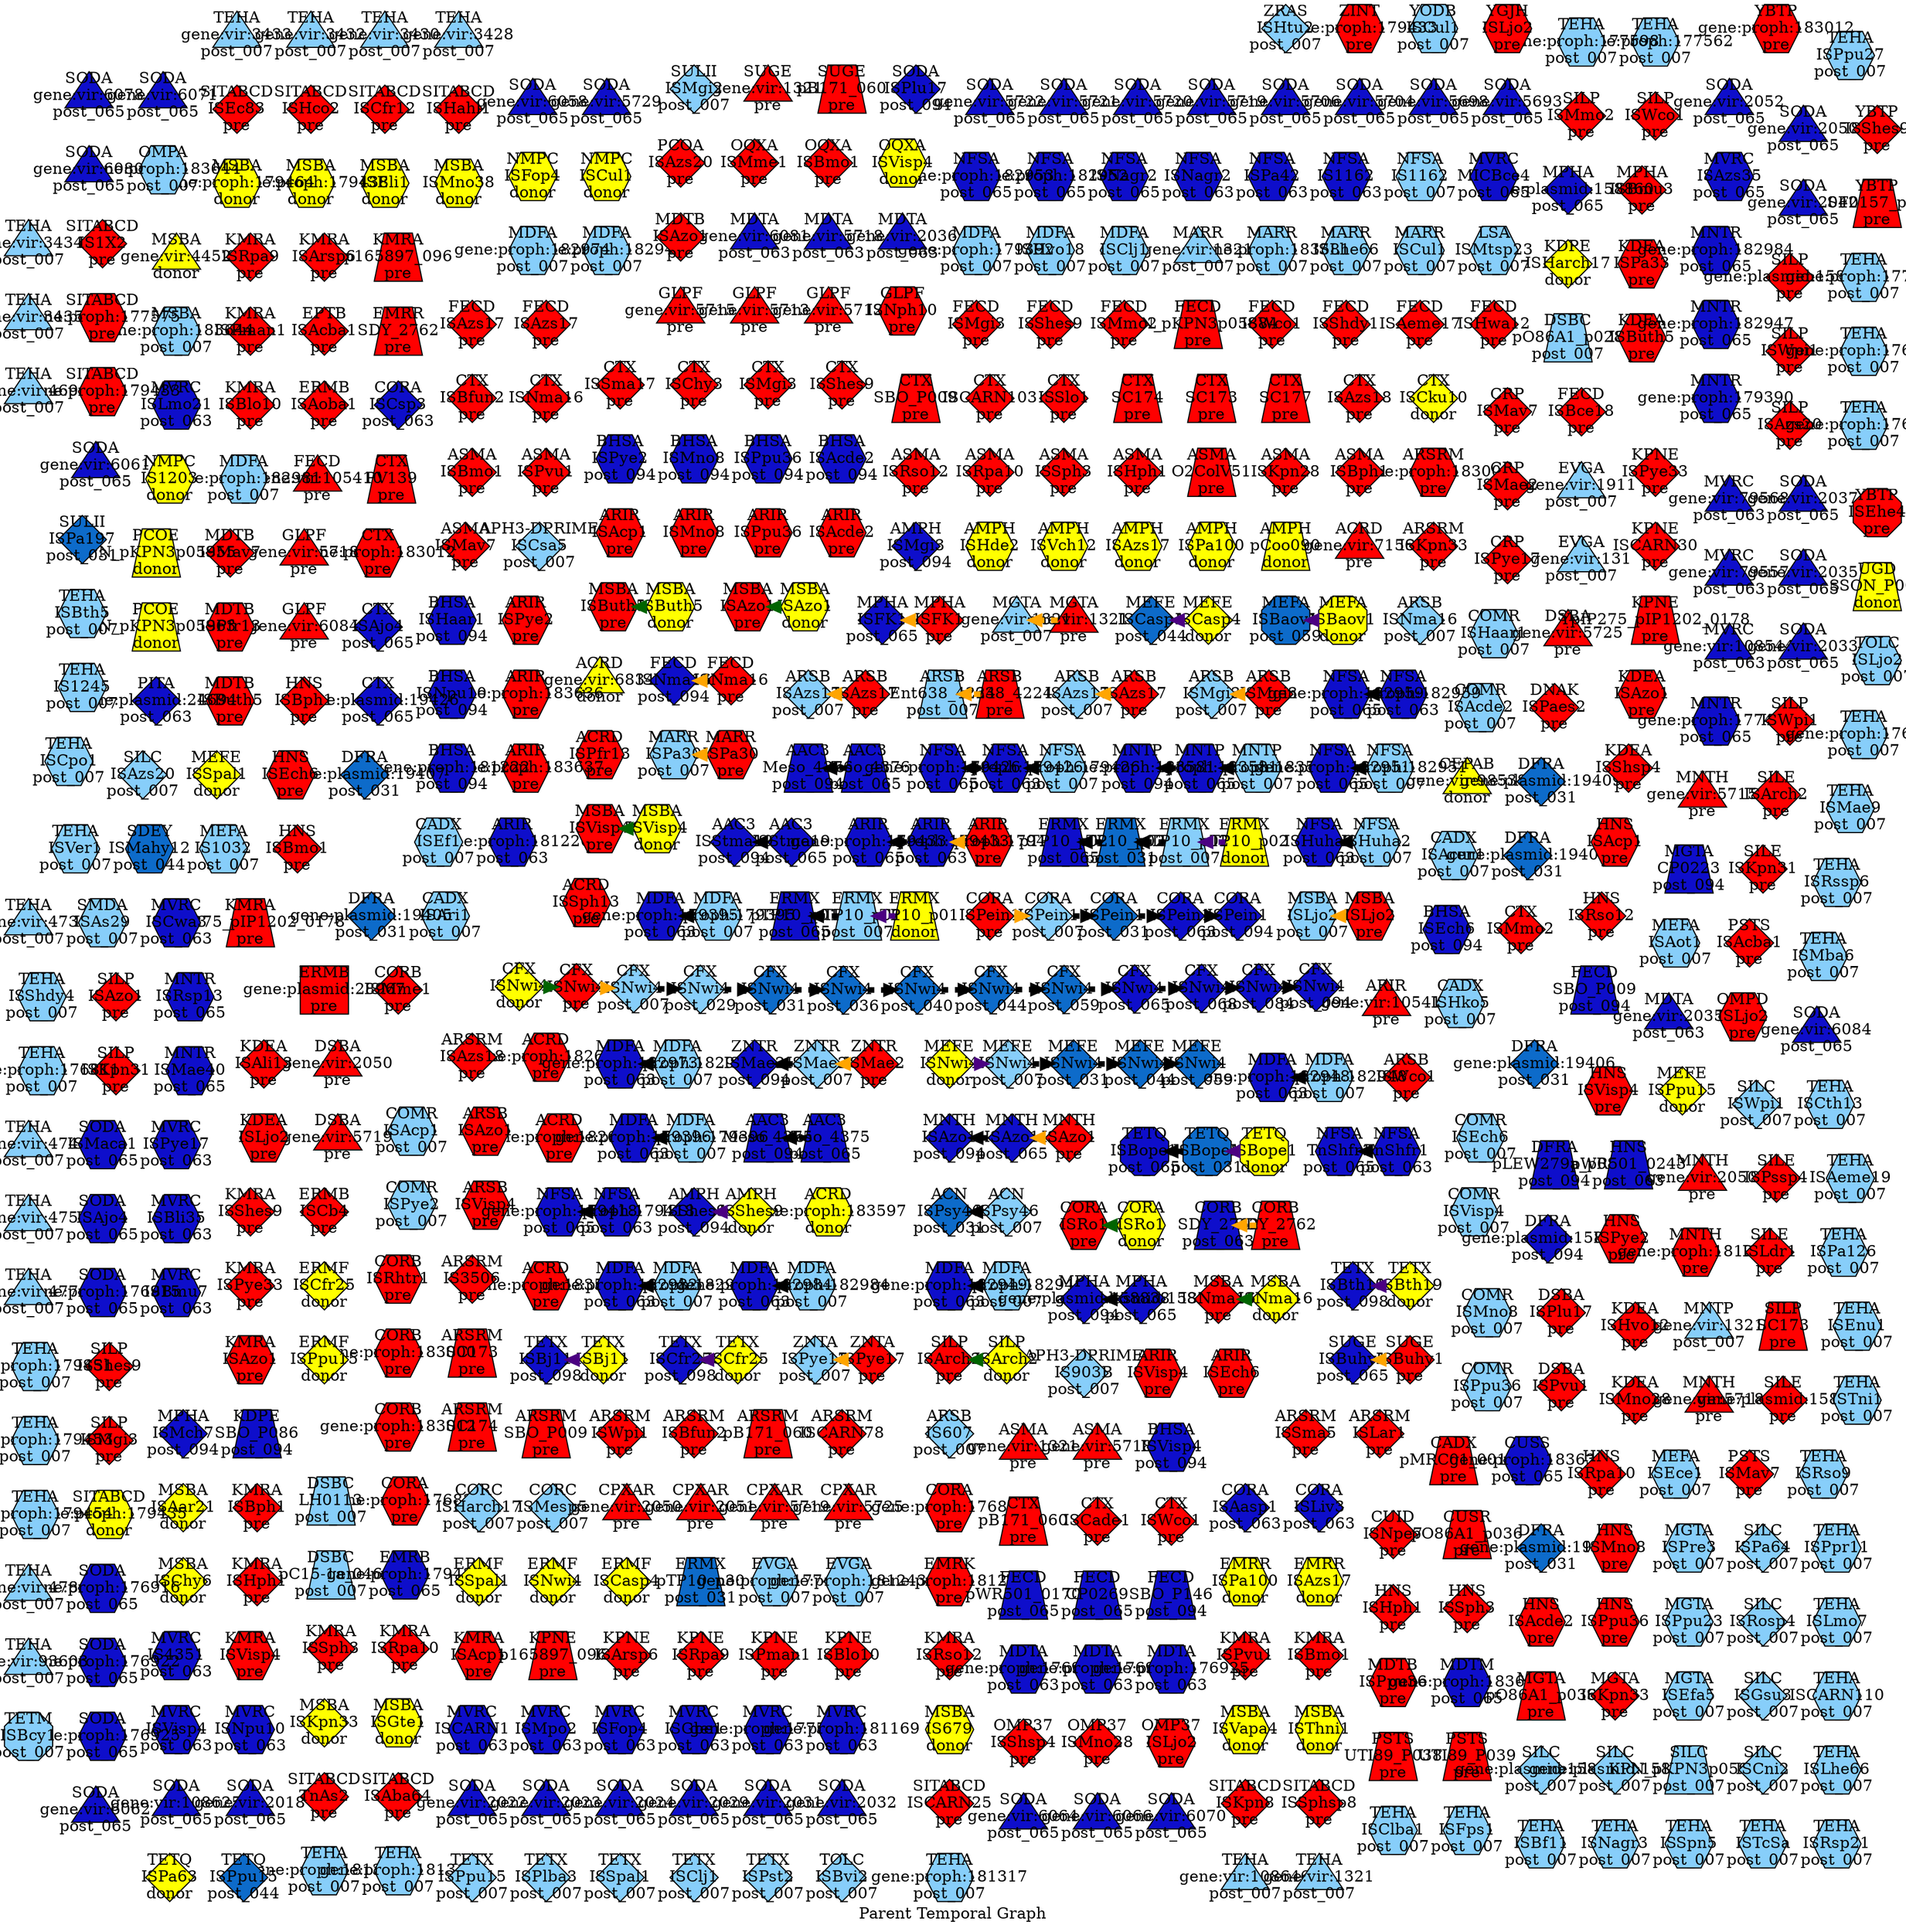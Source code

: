 digraph ParentTemporalGraph {
  rankdir=LR;
  graph [nodesep=2.0, ranksep=2.0, overlap=false];
  edge [splines=true, minlen=2, arrowsize=0.6, penwidth=2];
  label="Parent Temporal Graph";
  layout=sfdp;
  node [style=filled];
  "Parent_1" [label="AAC3
Meso_4375
post_065", shape=trapezium, fixedsize=true, width=0.6, height=0.6, fillcolor="#0e0ecbff"];
  "Parent_2" [label="AAC3
Meso_4376
post_065", shape=trapezium, fixedsize=true, width=0.6, height=0.6, fillcolor="#0e0ecbff"];
  "Parent_3" [label="AAC3
ISStma19
post_065", shape=diamond, fixedsize=true, width=0.6, height=0.6, fillcolor="#0e0ecbff"];
  "Parent_4" [label="AAC3
Meso_4375
post_094", shape=trapezium, fixedsize=true, width=0.6, height=0.6, fillcolor="#0e0ecbff"];
  "Parent_5" [label="AAC3
Meso_4376
post_094", shape=trapezium, fixedsize=true, width=0.6, height=0.6, fillcolor="#0e0ecbff"];
  "Parent_6" [label="AAC3
ISStma19
post_094", shape=diamond, fixedsize=true, width=0.6, height=0.6, fillcolor="#0e0ecbff"];
  "Parent_7" [label="ACN
ISPsy46
post_007", shape=diamond, fixedsize=true, width=0.6, height=0.6, fillcolor="#87CEFA"];
  "Parent_8" [label="ACN
ISPsy46
post_031", shape=diamond, fixedsize=true, width=0.6, height=0.6, fillcolor="#0d6bcaff"];
  "Parent_9" [label="ACRD
gene:proph:183597
donor", shape=hexagon, fixedsize=true, width=0.6, height=0.6, fillcolor="yellow"];
  "Parent_10" [label="ACRD
gene:vir:6834
donor", shape=triangle, fixedsize=true, width=0.6, height=0.6, fillcolor="yellow"];
  "Parent_11" [label="ACRD
ISPfr13
pre", shape=hexagon, fixedsize=true, width=0.6, height=0.6, fillcolor="red"];
  "Parent_12" [label="ACRD
ISSph13
pre", shape=hexagon, fixedsize=true, width=0.6, height=0.6, fillcolor="red"];
  "Parent_13" [label="ACRD
gene:proph:182641
pre", shape=hexagon, fixedsize=true, width=0.6, height=0.6, fillcolor="red"];
  "Parent_14" [label="ACRD
gene:proph:182647
pre", shape=hexagon, fixedsize=true, width=0.6, height=0.6, fillcolor="red"];
  "Parent_15" [label="ACRD
gene:proph:183583
pre", shape=hexagon, fixedsize=true, width=0.6, height=0.6, fillcolor="red"];
  "Parent_16" [label="ACRD
gene:vir:7156
pre", shape=triangle, fixedsize=true, width=0.6, height=0.6, fillcolor="red"];
  "Parent_17" [label="AMPH
pCoo090
donor", shape=trapezium, fixedsize=true, width=0.6, height=0.6, fillcolor="yellow"];
  "Parent_18" [label="AMPH
ISShes9
donor", shape=diamond, fixedsize=true, width=0.6, height=0.6, fillcolor="yellow"];
  "Parent_19" [label="AMPH
ISPa100
donor", shape=hexagon, fixedsize=true, width=0.6, height=0.6, fillcolor="yellow"];
  "Parent_20" [label="AMPH
ISAzs17
donor", shape=hexagon, fixedsize=true, width=0.6, height=0.6, fillcolor="yellow"];
  "Parent_21" [label="AMPH
ISVch12
donor", shape=hexagon, fixedsize=true, width=0.6, height=0.6, fillcolor="yellow"];
  "Parent_22" [label="AMPH
ISHde2
donor", shape=hexagon, fixedsize=true, width=0.6, height=0.6, fillcolor="yellow"];
  "Parent_23" [label="AMPH
ISShes9
post_094", shape=diamond, fixedsize=true, width=0.6, height=0.6, fillcolor="#0e0ecbff"];
  "Parent_24" [label="AMPH
ISMgi3
post_094", shape=diamond, fixedsize=true, width=0.6, height=0.6, fillcolor="#0e0ecbff"];
  "Parent_25" [label="APH3-DPRIME
ISCsa5
post_007", shape=diamond, fixedsize=true, width=0.6, height=0.6, fillcolor="#87CEFA"];
  "Parent_26" [label="APH3-DPRIME
IS903B
post_007", shape=diamond, fixedsize=true, width=0.6, height=0.6, fillcolor="#87CEFA"];
  "Parent_27" [label="ARIR
ISVisp4
pre", shape=hexagon, fixedsize=true, width=0.6, height=0.6, fillcolor="red"];
  "Parent_28" [label="ARIR
ISEch6
pre", shape=hexagon, fixedsize=true, width=0.6, height=0.6, fillcolor="red"];
  "Parent_29" [label="ARIR
ISAcde2
pre", shape=hexagon, fixedsize=true, width=0.6, height=0.6, fillcolor="red"];
  "Parent_30" [label="ARIR
ISPpu36
pre", shape=hexagon, fixedsize=true, width=0.6, height=0.6, fillcolor="red"];
  "Parent_31" [label="ARIR
ISMno8
pre", shape=hexagon, fixedsize=true, width=0.6, height=0.6, fillcolor="red"];
  "Parent_32" [label="ARIR
ISAcp1
pre", shape=hexagon, fixedsize=true, width=0.6, height=0.6, fillcolor="red"];
  "Parent_33" [label="ARIR
ISPye2
pre", shape=hexagon, fixedsize=true, width=0.6, height=0.6, fillcolor="red"];
  "Parent_34" [label="ARIR
gene:proph:179433
pre", shape=hexagon, fixedsize=true, width=0.6, height=0.6, fillcolor="red"];
  "Parent_35" [label="ARIR
gene:proph:183636
pre", shape=hexagon, fixedsize=true, width=0.6, height=0.6, fillcolor="red"];
  "Parent_36" [label="ARIR
gene:proph:183637
pre", shape=hexagon, fixedsize=true, width=0.6, height=0.6, fillcolor="red"];
  "Parent_37" [label="ARIR
gene:vir:105410
pre", shape=triangle, fixedsize=true, width=0.6, height=0.6, fillcolor="red"];
  "Parent_38" [label="ARIR
gene:proph:179433
post_063", shape=hexagon, fixedsize=true, width=0.6, height=0.6, fillcolor="#0e0ecbff"];
  "Parent_39" [label="ARIR
gene:proph:181220
post_063", shape=hexagon, fixedsize=true, width=0.6, height=0.6, fillcolor="#0e0ecbff"];
  "Parent_40" [label="ARIR
gene:proph:179433
post_065", shape=hexagon, fixedsize=true, width=0.6, height=0.6, fillcolor="#0e0ecbff"];
  "Parent_41" [label="ARSB
ISWco1
pre", shape=diamond, fixedsize=true, width=0.6, height=0.6, fillcolor="red"];
  "Parent_42" [label="ARSB
ISMgi3
pre", shape=diamond, fixedsize=true, width=0.6, height=0.6, fillcolor="red"];
  "Parent_43" [label="ARSB
ISAzs17
pre", shape=diamond, fixedsize=true, width=0.6, height=0.6, fillcolor="red"];
  "Parent_44" [label="ARSB
Ent638_4224
pre", shape=trapezium, fixedsize=true, width=0.6, height=0.6, fillcolor="red"];
  "Parent_45" [label="ARSB
ISAzs17
pre", shape=diamond, fixedsize=true, width=0.6, height=0.6, fillcolor="red"];
  "Parent_46" [label="ARSB
ISAzo1
pre", shape=hexagon, fixedsize=true, width=0.6, height=0.6, fillcolor="red"];
  "Parent_47" [label="ARSB
ISVisp4
pre", shape=hexagon, fixedsize=true, width=0.6, height=0.6, fillcolor="red"];
  "Parent_48" [label="ARSB
ISNma16
post_007", shape=diamond, fixedsize=true, width=0.6, height=0.6, fillcolor="#87CEFA"];
  "Parent_49" [label="ARSB
IS607
post_007", shape=diamond, fixedsize=true, width=0.6, height=0.6, fillcolor="#87CEFA"];
  "Parent_50" [label="ARSB
ISMgi3
post_007", shape=diamond, fixedsize=true, width=0.6, height=0.6, fillcolor="#87CEFA"];
  "Parent_51" [label="ARSB
ISAzs17
post_007", shape=diamond, fixedsize=true, width=0.6, height=0.6, fillcolor="#87CEFA"];
  "Parent_52" [label="ARSB
Ent638_4224
post_007", shape=trapezium, fixedsize=true, width=0.6, height=0.6, fillcolor="#87CEFA"];
  "Parent_53" [label="ARSB
ISAzs17
post_007", shape=diamond, fixedsize=true, width=0.6, height=0.6, fillcolor="#87CEFA"];
  "Parent_54" [label="ARSRM
ISSma5
pre", shape=diamond, fixedsize=true, width=0.6, height=0.6, fillcolor="red"];
  "Parent_55" [label="ARSRM
ISLar1
pre", shape=diamond, fixedsize=true, width=0.6, height=0.6, fillcolor="red"];
  "Parent_56" [label="ARSRM
ISAzs18
pre", shape=diamond, fixedsize=true, width=0.6, height=0.6, fillcolor="red"];
  "Parent_57" [label="ARSRM
IS3506
pre", shape=diamond, fixedsize=true, width=0.6, height=0.6, fillcolor="red"];
  "Parent_58" [label="ARSRM
SC173
pre", shape=trapezium, fixedsize=true, width=0.6, height=0.6, fillcolor="red"];
  "Parent_59" [label="ARSRM
SC174
pre", shape=trapezium, fixedsize=true, width=0.6, height=0.6, fillcolor="red"];
  "Parent_60" [label="ARSRM
SBO_P009
pre", shape=trapezium, fixedsize=true, width=0.6, height=0.6, fillcolor="red"];
  "Parent_61" [label="ARSRM
ISWpi1
pre", shape=diamond, fixedsize=true, width=0.6, height=0.6, fillcolor="red"];
  "Parent_62" [label="ARSRM
ISBfun2
pre", shape=diamond, fixedsize=true, width=0.6, height=0.6, fillcolor="red"];
  "Parent_63" [label="ARSRM
pB171_060
pre", shape=trapezium, fixedsize=true, width=0.6, height=0.6, fillcolor="red"];
  "Parent_64" [label="ARSRM
ISCARN78
pre", shape=diamond, fixedsize=true, width=0.6, height=0.6, fillcolor="red"];
  "Parent_65" [label="ARSRM
ISKpn33
pre", shape=diamond, fixedsize=true, width=0.6, height=0.6, fillcolor="red"];
  "Parent_66" [label="ARSRM
gene:proph:183000
pre", shape=hexagon, fixedsize=true, width=0.6, height=0.6, fillcolor="red"];
  "Parent_67" [label="ASMA
ISBph1
pre", shape=diamond, fixedsize=true, width=0.6, height=0.6, fillcolor="red"];
  "Parent_68" [label="ASMA
ISKpn28
pre", shape=diamond, fixedsize=true, width=0.6, height=0.6, fillcolor="red"];
  "Parent_69" [label="ASMA
O2ColV51
pre", shape=trapezium, fixedsize=true, width=0.6, height=0.6, fillcolor="red"];
  "Parent_70" [label="ASMA
ISHph1
pre", shape=diamond, fixedsize=true, width=0.6, height=0.6, fillcolor="red"];
  "Parent_71" [label="ASMA
ISSph3
pre", shape=diamond, fixedsize=true, width=0.6, height=0.6, fillcolor="red"];
  "Parent_72" [label="ASMA
ISRpa10
pre", shape=diamond, fixedsize=true, width=0.6, height=0.6, fillcolor="red"];
  "Parent_73" [label="ASMA
ISRso12
pre", shape=diamond, fixedsize=true, width=0.6, height=0.6, fillcolor="red"];
  "Parent_74" [label="ASMA
ISPvu1
pre", shape=diamond, fixedsize=true, width=0.6, height=0.6, fillcolor="red"];
  "Parent_75" [label="ASMA
ISBmo1
pre", shape=diamond, fixedsize=true, width=0.6, height=0.6, fillcolor="red"];
  "Parent_76" [label="ASMA
ISMav7
pre", shape=diamond, fixedsize=true, width=0.6, height=0.6, fillcolor="red"];
  "Parent_77" [label="ASMA
gene:vir:1321
pre", shape=triangle, fixedsize=true, width=0.6, height=0.6, fillcolor="red"];
  "Parent_78" [label="ASMA
gene:vir:5718
pre", shape=triangle, fixedsize=true, width=0.6, height=0.6, fillcolor="red"];
  "Parent_79" [label="BHSA
ISVisp4
post_094", shape=hexagon, fixedsize=true, width=0.6, height=0.6, fillcolor="#0e0ecbff"];
  "Parent_80" [label="BHSA
ISEch6
post_094", shape=hexagon, fixedsize=true, width=0.6, height=0.6, fillcolor="#0e0ecbff"];
  "Parent_81" [label="BHSA
ISAcde2
post_094", shape=hexagon, fixedsize=true, width=0.6, height=0.6, fillcolor="#0e0ecbff"];
  "Parent_82" [label="BHSA
ISPpu36
post_094", shape=hexagon, fixedsize=true, width=0.6, height=0.6, fillcolor="#0e0ecbff"];
  "Parent_83" [label="BHSA
ISMno8
post_094", shape=hexagon, fixedsize=true, width=0.6, height=0.6, fillcolor="#0e0ecbff"];
  "Parent_84" [label="BHSA
ISPye2
post_094", shape=hexagon, fixedsize=true, width=0.6, height=0.6, fillcolor="#0e0ecbff"];
  "Parent_85" [label="BHSA
ISHaar1
post_094", shape=hexagon, fixedsize=true, width=0.6, height=0.6, fillcolor="#0e0ecbff"];
  "Parent_86" [label="BHSA
ISNpu10
post_094", shape=hexagon, fixedsize=true, width=0.6, height=0.6, fillcolor="#0e0ecbff"];
  "Parent_87" [label="BHSA
gene:proph:181222
post_094", shape=hexagon, fixedsize=true, width=0.6, height=0.6, fillcolor="#0e0ecbff"];
  "Parent_88" [label="CADX
pMRC01_001
pre", shape=trapezium, fixedsize=true, width=0.6, height=0.6, fillcolor="red"];
  "Parent_89" [label="CADX
ISAcur1
post_007", shape=hexagon, fixedsize=true, width=0.6, height=0.6, fillcolor="#87CEFA"];
  "Parent_90" [label="CADX
ISAri1
post_007", shape=hexagon, fixedsize=true, width=0.6, height=0.6, fillcolor="#87CEFA"];
  "Parent_91" [label="CADX
ISHko5
post_007", shape=hexagon, fixedsize=true, width=0.6, height=0.6, fillcolor="#87CEFA"];
  "Parent_92" [label="CADX
ISEf1
post_007", shape=hexagon, fixedsize=true, width=0.6, height=0.6, fillcolor="#87CEFA"];
  "Parent_93" [label="CEPAB
gene:vir:98538
donor", shape=triangle, fixedsize=true, width=0.6, height=0.6, fillcolor="yellow"];
  "Parent_94" [label="CFX
ISNwi4
donor", shape=diamond, fixedsize=true, width=0.6, height=0.6, fillcolor="yellow"];
  "Parent_95" [label="CFX
ISNwi4
pre", shape=diamond, fixedsize=true, width=0.6, height=0.6, fillcolor="red"];
  "Parent_96" [label="CFX
ISNwi4
post_007", shape=diamond, fixedsize=true, width=0.6, height=0.6, fillcolor="#87CEFA"];
  "Parent_97" [label="CFX
ISNwi4
post_029", shape=diamond, fixedsize=true, width=0.6, height=0.6, fillcolor="#87CEFA"];
  "Parent_98" [label="CFX
ISNwi4
post_031", shape=diamond, fixedsize=true, width=0.6, height=0.6, fillcolor="#0d6bcaff"];
  "Parent_99" [label="CFX
ISNwi4
post_036", shape=diamond, fixedsize=true, width=0.6, height=0.6, fillcolor="#0d6bcaff"];
  "Parent_100" [label="CFX
ISNwi4
post_040", shape=diamond, fixedsize=true, width=0.6, height=0.6, fillcolor="#0d6bcaff"];
  "Parent_101" [label="CFX
ISNwi4
post_044", shape=diamond, fixedsize=true, width=0.6, height=0.6, fillcolor="#0d6bcaff"];
  "Parent_102" [label="CFX
ISNwi4
post_059", shape=diamond, fixedsize=true, width=0.6, height=0.6, fillcolor="#0d6bcaff"];
  "Parent_103" [label="CFX
ISNwi4
post_065", shape=diamond, fixedsize=true, width=0.6, height=0.6, fillcolor="#0e0ecbff"];
  "Parent_104" [label="CFX
ISNwi4
post_068", shape=diamond, fixedsize=true, width=0.6, height=0.6, fillcolor="#0e0ecbff"];
  "Parent_105" [label="CFX
ISNwi4
post_084", shape=diamond, fixedsize=true, width=0.6, height=0.6, fillcolor="#0e0ecbff"];
  "Parent_106" [label="CFX
ISNwi4
post_094", shape=diamond, fixedsize=true, width=0.6, height=0.6, fillcolor="#0e0ecbff"];
  "Parent_107" [label="COMR
ISVisp4
post_007", shape=hexagon, fixedsize=true, width=0.6, height=0.6, fillcolor="#87CEFA"];
  "Parent_108" [label="COMR
ISEch6
post_007", shape=hexagon, fixedsize=true, width=0.6, height=0.6, fillcolor="#87CEFA"];
  "Parent_109" [label="COMR
ISAcde2
post_007", shape=hexagon, fixedsize=true, width=0.6, height=0.6, fillcolor="#87CEFA"];
  "Parent_110" [label="COMR
ISPpu36
post_007", shape=hexagon, fixedsize=true, width=0.6, height=0.6, fillcolor="#87CEFA"];
  "Parent_111" [label="COMR
ISMno8
post_007", shape=hexagon, fixedsize=true, width=0.6, height=0.6, fillcolor="#87CEFA"];
  "Parent_112" [label="COMR
ISAcp1
post_007", shape=hexagon, fixedsize=true, width=0.6, height=0.6, fillcolor="#87CEFA"];
  "Parent_113" [label="COMR
ISPye2
post_007", shape=hexagon, fixedsize=true, width=0.6, height=0.6, fillcolor="#87CEFA"];
  "Parent_114" [label="COMR
ISHaar1
post_007", shape=hexagon, fixedsize=true, width=0.6, height=0.6, fillcolor="#87CEFA"];
  "Parent_115" [label="CORA
ISRo1
donor", shape=hexagon, fixedsize=true, width=0.6, height=0.6, fillcolor="yellow"];
  "Parent_116" [label="CORA
ISPein1
pre", shape=diamond, fixedsize=true, width=0.6, height=0.6, fillcolor="red"];
  "Parent_117" [label="CORA
ISRo1
pre", shape=hexagon, fixedsize=true, width=0.6, height=0.6, fillcolor="red"];
  "Parent_118" [label="CORA
gene:proph:176833
pre", shape=hexagon, fixedsize=true, width=0.6, height=0.6, fillcolor="red"];
  "Parent_119" [label="CORA
gene:proph:176835
pre", shape=hexagon, fixedsize=true, width=0.6, height=0.6, fillcolor="red"];
  "Parent_120" [label="CORA
ISPein1
post_007", shape=diamond, fixedsize=true, width=0.6, height=0.6, fillcolor="#87CEFA"];
  "Parent_121" [label="CORA
ISPein1
post_031", shape=diamond, fixedsize=true, width=0.6, height=0.6, fillcolor="#0d6bcaff"];
  "Parent_122" [label="CORA
ISAasp1
post_063", shape=diamond, fixedsize=true, width=0.6, height=0.6, fillcolor="#0e0ecbff"];
  "Parent_123" [label="CORA
ISLiv3
post_063", shape=diamond, fixedsize=true, width=0.6, height=0.6, fillcolor="#0e0ecbff"];
  "Parent_124" [label="CORA
ISCsp3
post_063", shape=diamond, fixedsize=true, width=0.6, height=0.6, fillcolor="#0e0ecbff"];
  "Parent_125" [label="CORA
ISPein1
post_063", shape=diamond, fixedsize=true, width=0.6, height=0.6, fillcolor="#0e0ecbff"];
  "Parent_126" [label="CORA
ISPein1
post_094", shape=diamond, fixedsize=true, width=0.6, height=0.6, fillcolor="#0e0ecbff"];
  "Parent_127" [label="CORB
ISMme1
pre", shape=diamond, fixedsize=true, width=0.6, height=0.6, fillcolor="red"];
  "Parent_128" [label="CORB
SDY_2762
pre", shape=trapezium, fixedsize=true, width=0.6, height=0.6, fillcolor="red"];
  "Parent_129" [label="CORB
ISRhtr1
pre", shape=hexagon, fixedsize=true, width=0.6, height=0.6, fillcolor="red"];
  "Parent_130" [label="CORB
gene:proph:183000
pre", shape=hexagon, fixedsize=true, width=0.6, height=0.6, fillcolor="red"];
  "Parent_131" [label="CORB
gene:proph:183012
pre", shape=hexagon, fixedsize=true, width=0.6, height=0.6, fillcolor="red"];
  "Parent_132" [label="CORB
SDY_2762
post_063", shape=trapezium, fixedsize=true, width=0.6, height=0.6, fillcolor="#0e0ecbff"];
  "Parent_133" [label="CORC
ISHarch17
post_007", shape=diamond, fixedsize=true, width=0.6, height=0.6, fillcolor="#87CEFA"];
  "Parent_134" [label="CORC
ISMesp5
post_007", shape=diamond, fixedsize=true, width=0.6, height=0.6, fillcolor="#87CEFA"];
  "Parent_135" [label="CPXAR
gene:vir:2050
pre", shape=triangle, fixedsize=true, width=0.6, height=0.6, fillcolor="red"];
  "Parent_136" [label="CPXAR
gene:vir:2051
pre", shape=triangle, fixedsize=true, width=0.6, height=0.6, fillcolor="red"];
  "Parent_137" [label="CPXAR
gene:vir:5719
pre", shape=triangle, fixedsize=true, width=0.6, height=0.6, fillcolor="red"];
  "Parent_138" [label="CPXAR
gene:vir:5725
pre", shape=triangle, fixedsize=true, width=0.6, height=0.6, fillcolor="red"];
  "Parent_139" [label="CRP
ISPye17
pre", shape=diamond, fixedsize=true, width=0.6, height=0.6, fillcolor="red"];
  "Parent_140" [label="CRP
ISMae2
pre", shape=diamond, fixedsize=true, width=0.6, height=0.6, fillcolor="red"];
  "Parent_141" [label="CRP
ISMav7
pre", shape=diamond, fixedsize=true, width=0.6, height=0.6, fillcolor="red"];
  "Parent_142" [label="CTX
ISCku10
donor", shape=diamond, fixedsize=true, width=0.6, height=0.6, fillcolor="yellow"];
  "Parent_143" [label="CTX
ISAzs18
pre", shape=diamond, fixedsize=true, width=0.6, height=0.6, fillcolor="red"];
  "Parent_144" [label="CTX
SC177
pre", shape=trapezium, fixedsize=true, width=0.6, height=0.6, fillcolor="red"];
  "Parent_145" [label="CTX
SC173
pre", shape=trapezium, fixedsize=true, width=0.6, height=0.6, fillcolor="red"];
  "Parent_146" [label="CTX
SC174
pre", shape=trapezium, fixedsize=true, width=0.6, height=0.6, fillcolor="red"];
  "Parent_147" [label="CTX
ISSlo1
pre", shape=diamond, fixedsize=true, width=0.6, height=0.6, fillcolor="red"];
  "Parent_148" [label="CTX
ISCARN103
pre", shape=diamond, fixedsize=true, width=0.6, height=0.6, fillcolor="red"];
  "Parent_149" [label="CTX
SBO_P009
pre", shape=trapezium, fixedsize=true, width=0.6, height=0.6, fillcolor="red"];
  "Parent_150" [label="CTX
ISNma16
pre", shape=diamond, fixedsize=true, width=0.6, height=0.6, fillcolor="red"];
  "Parent_151" [label="CTX
ISBfun2
pre", shape=diamond, fixedsize=true, width=0.6, height=0.6, fillcolor="red"];
  "Parent_152" [label="CTX
PV139
pre", shape=trapezium, fixedsize=true, width=0.6, height=0.6, fillcolor="red"];
  "Parent_153" [label="CTX
pB171_060
pre", shape=trapezium, fixedsize=true, width=0.6, height=0.6, fillcolor="red"];
  "Parent_154" [label="CTX
ISCade1
pre", shape=diamond, fixedsize=true, width=0.6, height=0.6, fillcolor="red"];
  "Parent_155" [label="CTX
ISWco1
pre", shape=diamond, fixedsize=true, width=0.6, height=0.6, fillcolor="red"];
  "Parent_156" [label="CTX
ISMmo2
pre", shape=diamond, fixedsize=true, width=0.6, height=0.6, fillcolor="red"];
  "Parent_157" [label="CTX
ISShes9
pre", shape=diamond, fixedsize=true, width=0.6, height=0.6, fillcolor="red"];
  "Parent_158" [label="CTX
ISMgi3
pre", shape=diamond, fixedsize=true, width=0.6, height=0.6, fillcolor="red"];
  "Parent_159" [label="CTX
ISChy3
pre", shape=diamond, fixedsize=true, width=0.6, height=0.6, fillcolor="red"];
  "Parent_160" [label="CTX
ISSma17
pre", shape=diamond, fixedsize=true, width=0.6, height=0.6, fillcolor="red"];
  "Parent_161" [label="CTX
gene:proph:183012
pre", shape=hexagon, fixedsize=true, width=0.6, height=0.6, fillcolor="red"];
  "Parent_162" [label="CTX
ISAjo4
post_065", shape=diamond, fixedsize=true, width=0.6, height=0.6, fillcolor="#0e0ecbff"];
  "Parent_163" [label="CTX
gene:plasmid:19426
post_065", shape=diamond, fixedsize=true, width=0.6, height=0.6, fillcolor="#0e0ecbff"];
  "Parent_164" [label="CUID
ISNpe7
pre", shape=diamond, fixedsize=true, width=0.6, height=0.6, fillcolor="red"];
  "Parent_165" [label="CUSR
pO86A1_p036
pre", shape=trapezium, fixedsize=true, width=0.6, height=0.6, fillcolor="red"];
  "Parent_166" [label="CUSS
gene:proph:183637
post_065", shape=hexagon, fixedsize=true, width=0.6, height=0.6, fillcolor="#0e0ecbff"];
  "Parent_167" [label="DFRA
gene:plasmid:19404
post_031", shape=diamond, fixedsize=true, width=0.6, height=0.6, fillcolor="#0d6bcaff"];
  "Parent_168" [label="DFRA
gene:plasmid:19405
post_031", shape=diamond, fixedsize=true, width=0.6, height=0.6, fillcolor="#0d6bcaff"];
  "Parent_169" [label="DFRA
gene:plasmid:19406
post_031", shape=diamond, fixedsize=true, width=0.6, height=0.6, fillcolor="#0d6bcaff"];
  "Parent_170" [label="DFRA
gene:plasmid:19407
post_031", shape=diamond, fixedsize=true, width=0.6, height=0.6, fillcolor="#0d6bcaff"];
  "Parent_171" [label="DFRA
gene:plasmid:19408
post_031", shape=diamond, fixedsize=true, width=0.6, height=0.6, fillcolor="#0d6bcaff"];
  "Parent_172" [label="DFRA
gene:plasmid:19409
post_031", shape=diamond, fixedsize=true, width=0.6, height=0.6, fillcolor="#0d6bcaff"];
  "Parent_173" [label="DFRA
gene:plasmid:158836
post_094", shape=diamond, fixedsize=true, width=0.6, height=0.6, fillcolor="#0e0ecbff"];
  "Parent_174" [label="DFRA
pLEW279a_p08
post_094", shape=trapezium, fixedsize=true, width=0.6, height=0.6, fillcolor="#0e0ecbff"];
  "Parent_175" [label="DNAK
ISPaes2
pre", shape=diamond, fixedsize=true, width=0.6, height=0.6, fillcolor="red"];
  "Parent_176" [label="DSBA
ISPvu1
pre", shape=diamond, fixedsize=true, width=0.6, height=0.6, fillcolor="red"];
  "Parent_177" [label="DSBA
ISPlu17
pre", shape=diamond, fixedsize=true, width=0.6, height=0.6, fillcolor="red"];
  "Parent_178" [label="DSBA
gene:vir:2050
pre", shape=triangle, fixedsize=true, width=0.6, height=0.6, fillcolor="red"];
  "Parent_179" [label="DSBA
gene:vir:5719
pre", shape=triangle, fixedsize=true, width=0.6, height=0.6, fillcolor="red"];
  "Parent_180" [label="DSBA
gene:vir:5725
pre", shape=triangle, fixedsize=true, width=0.6, height=0.6, fillcolor="red"];
  "Parent_181" [label="DSBC
pO86A1_p028
post_007", shape=trapezium, fixedsize=true, width=0.6, height=0.6, fillcolor="#87CEFA"];
  "Parent_182" [label="DSBC
LH0113
post_007", shape=trapezium, fixedsize=true, width=0.6, height=0.6, fillcolor="#87CEFA"];
  "Parent_183" [label="DSBC
pC15-1a_046
post_007", shape=trapezium, fixedsize=true, width=0.6, height=0.6, fillcolor="#87CEFA"];
  "Parent_184" [label="EMRB
gene:proph:179438
post_065", shape=hexagon, fixedsize=true, width=0.6, height=0.6, fillcolor="#0e0ecbff"];
  "Parent_185" [label="EMRK
gene:proph:181243
pre", shape=hexagon, fixedsize=true, width=0.6, height=0.6, fillcolor="red"];
  "Parent_186" [label="EMRR
ISPa100
donor", shape=hexagon, fixedsize=true, width=0.6, height=0.6, fillcolor="yellow"];
  "Parent_187" [label="EMRR
ISAzs17
donor", shape=hexagon, fixedsize=true, width=0.6, height=0.6, fillcolor="yellow"];
  "Parent_188" [label="EMRR
SDY_2762
pre", shape=trapezium, fixedsize=true, width=0.6, height=0.6, fillcolor="red"];
  "Parent_189" [label="EPTB
ISAcba1
pre", shape=diamond, fixedsize=true, width=0.6, height=0.6, fillcolor="red"];
  "Parent_190" [label="ERMB
ISAoba1
pre", shape=diamond, fixedsize=true, width=0.6, height=0.6, fillcolor="red"];
  "Parent_191" [label="ERMB
gene:plasmid:28967
pre", shape=box, fixedsize=true, width=0.6, height=0.6, fillcolor="red"];
  "Parent_192" [label="ERMB
ISCb4
pre", shape=diamond, fixedsize=true, width=0.6, height=0.6, fillcolor="red"];
  "Parent_193" [label="ERMF
ISCfr25
donor", shape=diamond, fixedsize=true, width=0.6, height=0.6, fillcolor="yellow"];
  "Parent_194" [label="ERMF
ISPpu15
donor", shape=diamond, fixedsize=true, width=0.6, height=0.6, fillcolor="yellow"];
  "Parent_195" [label="ERMF
ISSpal1
donor", shape=diamond, fixedsize=true, width=0.6, height=0.6, fillcolor="yellow"];
  "Parent_196" [label="ERMF
ISNwi4
donor", shape=diamond, fixedsize=true, width=0.6, height=0.6, fillcolor="yellow"];
  "Parent_197" [label="ERMF
ISCasp4
donor", shape=diamond, fixedsize=true, width=0.6, height=0.6, fillcolor="yellow"];
  "Parent_198" [label="ERMX
pTP10_p01
donor", shape=trapezium, fixedsize=true, width=0.6, height=0.6, fillcolor="yellow"];
  "Parent_199" [label="ERMX
pTP10_p02
donor", shape=trapezium, fixedsize=true, width=0.6, height=0.6, fillcolor="yellow"];
  "Parent_200" [label="ERMX
pTP10_p01
post_007", shape=trapezium, fixedsize=true, width=0.6, height=0.6, fillcolor="#87CEFA"];
  "Parent_201" [label="ERMX
pTP10_p02
post_007", shape=trapezium, fixedsize=true, width=0.6, height=0.6, fillcolor="#87CEFA"];
  "Parent_202" [label="ERMX
pTP10_p02
post_031", shape=trapezium, fixedsize=true, width=0.6, height=0.6, fillcolor="#0d6bcaff"];
  "Parent_203" [label="ERMX
pTP10_p30
post_031", shape=trapezium, fixedsize=true, width=0.6, height=0.6, fillcolor="#0d6bcaff"];
  "Parent_204" [label="ERMX
pTP10_p01
post_065", shape=trapezium, fixedsize=true, width=0.6, height=0.6, fillcolor="#0e0ecbff"];
  "Parent_205" [label="ERMX
pTP10_p02
post_065", shape=trapezium, fixedsize=true, width=0.6, height=0.6, fillcolor="#0e0ecbff"];
  "Parent_206" [label="EVGA
gene:proph:177459
post_007", shape=hexagon, fixedsize=true, width=0.6, height=0.6, fillcolor="#87CEFA"];
  "Parent_207" [label="EVGA
gene:proph:181243
post_007", shape=hexagon, fixedsize=true, width=0.6, height=0.6, fillcolor="#87CEFA"];
  "Parent_208" [label="EVGA
gene:vir:131
post_007", shape=triangle, fixedsize=true, width=0.6, height=0.6, fillcolor="#87CEFA"];
  "Parent_209" [label="EVGA
gene:vir:1911
post_007", shape=triangle, fixedsize=true, width=0.6, height=0.6, fillcolor="#87CEFA"];
  "Parent_210" [label="FECD
ISBce18
pre", shape=diamond, fixedsize=true, width=0.6, height=0.6, fillcolor="red"];
  "Parent_211" [label="FECD
ISHwa12
pre", shape=diamond, fixedsize=true, width=0.6, height=0.6, fillcolor="red"];
  "Parent_212" [label="FECD
ISAeme17
pre", shape=diamond, fixedsize=true, width=0.6, height=0.6, fillcolor="red"];
  "Parent_213" [label="FECD
ISShdy1
pre", shape=diamond, fixedsize=true, width=0.6, height=0.6, fillcolor="red"];
  "Parent_214" [label="FECD
ISNma16
pre", shape=diamond, fixedsize=true, width=0.6, height=0.6, fillcolor="red"];
  "Parent_215" [label="FECD
ISWco1
pre", shape=diamond, fixedsize=true, width=0.6, height=0.6, fillcolor="red"];
  "Parent_216" [label="FECD
KPN_pKPN3p05884
pre", shape=trapezium, fixedsize=true, width=0.6, height=0.6, fillcolor="red"];
  "Parent_217" [label="FECD
ISMmo2
pre", shape=diamond, fixedsize=true, width=0.6, height=0.6, fillcolor="red"];
  "Parent_218" [label="FECD
ISShes9
pre", shape=diamond, fixedsize=true, width=0.6, height=0.6, fillcolor="red"];
  "Parent_219" [label="FECD
ISMgi3
pre", shape=diamond, fixedsize=true, width=0.6, height=0.6, fillcolor="red"];
  "Parent_220" [label="FECD
ISAzs17
pre", shape=diamond, fixedsize=true, width=0.6, height=0.6, fillcolor="red"];
  "Parent_221" [label="FECD
ISAzs17
pre", shape=diamond, fixedsize=true, width=0.6, height=0.6, fillcolor="red"];
  "Parent_222" [label="FECD
gene:vir:105410
pre", shape=triangle, fixedsize=true, width=0.6, height=0.6, fillcolor="red"];
  "Parent_223" [label="FECD
pWR501_0170
post_065", shape=trapezium, fixedsize=true, width=0.6, height=0.6, fillcolor="#0e0ecbff"];
  "Parent_224" [label="FECD
CP0269
post_065", shape=trapezium, fixedsize=true, width=0.6, height=0.6, fillcolor="#0e0ecbff"];
  "Parent_225" [label="FECD
SBO_P146
post_094", shape=trapezium, fixedsize=true, width=0.6, height=0.6, fillcolor="#0e0ecbff"];
  "Parent_226" [label="FECD
SBO_P009
post_094", shape=trapezium, fixedsize=true, width=0.6, height=0.6, fillcolor="#0e0ecbff"];
  "Parent_227" [label="FECD
ISNma16
post_094", shape=diamond, fixedsize=true, width=0.6, height=0.6, fillcolor="#0e0ecbff"];
  "Parent_228" [label="GLPF
ISNph10
pre", shape=hexagon, fixedsize=true, width=0.6, height=0.6, fillcolor="red"];
  "Parent_229" [label="GLPF
gene:vir:5712
pre", shape=triangle, fixedsize=true, width=0.6, height=0.6, fillcolor="red"];
  "Parent_230" [label="GLPF
gene:vir:5713
pre", shape=triangle, fixedsize=true, width=0.6, height=0.6, fillcolor="red"];
  "Parent_231" [label="GLPF
gene:vir:5715
pre", shape=triangle, fixedsize=true, width=0.6, height=0.6, fillcolor="red"];
  "Parent_232" [label="GLPF
gene:vir:5718
pre", shape=triangle, fixedsize=true, width=0.6, height=0.6, fillcolor="red"];
  "Parent_233" [label="GLPF
gene:vir:6084
pre", shape=triangle, fixedsize=true, width=0.6, height=0.6, fillcolor="red"];
  "Parent_234" [label="HNS
ISBph1
pre", shape=diamond, fixedsize=true, width=0.6, height=0.6, fillcolor="red"];
  "Parent_235" [label="HNS
ISHph1
pre", shape=diamond, fixedsize=true, width=0.6, height=0.6, fillcolor="red"];
  "Parent_236" [label="HNS
ISSph3
pre", shape=diamond, fixedsize=true, width=0.6, height=0.6, fillcolor="red"];
  "Parent_237" [label="HNS
ISRpa10
pre", shape=diamond, fixedsize=true, width=0.6, height=0.6, fillcolor="red"];
  "Parent_238" [label="HNS
ISRso12
pre", shape=diamond, fixedsize=true, width=0.6, height=0.6, fillcolor="red"];
  "Parent_239" [label="HNS
ISBmo1
pre", shape=diamond, fixedsize=true, width=0.6, height=0.6, fillcolor="red"];
  "Parent_240" [label="HNS
ISVisp4
pre", shape=hexagon, fixedsize=true, width=0.6, height=0.6, fillcolor="red"];
  "Parent_241" [label="HNS
ISEch6
pre", shape=hexagon, fixedsize=true, width=0.6, height=0.6, fillcolor="red"];
  "Parent_242" [label="HNS
ISAcde2
pre", shape=hexagon, fixedsize=true, width=0.6, height=0.6, fillcolor="red"];
  "Parent_243" [label="HNS
ISPpu36
pre", shape=hexagon, fixedsize=true, width=0.6, height=0.6, fillcolor="red"];
  "Parent_244" [label="HNS
ISMno8
pre", shape=hexagon, fixedsize=true, width=0.6, height=0.6, fillcolor="red"];
  "Parent_245" [label="HNS
ISAcp1
pre", shape=hexagon, fixedsize=true, width=0.6, height=0.6, fillcolor="red"];
  "Parent_246" [label="HNS
ISPye2
pre", shape=hexagon, fixedsize=true, width=0.6, height=0.6, fillcolor="red"];
  "Parent_247" [label="HNS
pWR501_0243
post_063", shape=trapezium, fixedsize=true, width=0.6, height=0.6, fillcolor="#0e0ecbff"];
  "Parent_248" [label="KDEA
ISShsp4
pre", shape=diamond, fixedsize=true, width=0.6, height=0.6, fillcolor="red"];
  "Parent_249" [label="KDEA
ISMno28
pre", shape=diamond, fixedsize=true, width=0.6, height=0.6, fillcolor="red"];
  "Parent_250" [label="KDEA
ISHvo12
pre", shape=diamond, fixedsize=true, width=0.6, height=0.6, fillcolor="red"];
  "Parent_251" [label="KDEA
ISAli13
pre", shape=diamond, fixedsize=true, width=0.6, height=0.6, fillcolor="red"];
  "Parent_252" [label="KDEA
ISLjo2
pre", shape=hexagon, fixedsize=true, width=0.6, height=0.6, fillcolor="red"];
  "Parent_253" [label="KDEA
ISAzo1
pre", shape=hexagon, fixedsize=true, width=0.6, height=0.6, fillcolor="red"];
  "Parent_254" [label="KDEA
ISButh5
pre", shape=hexagon, fixedsize=true, width=0.6, height=0.6, fillcolor="red"];
  "Parent_255" [label="KDEA
ISPa33
pre", shape=hexagon, fixedsize=true, width=0.6, height=0.6, fillcolor="red"];
  "Parent_256" [label="KDPE
ISHarch17
donor", shape=diamond, fixedsize=true, width=0.6, height=0.6, fillcolor="yellow"];
  "Parent_257" [label="KDPE
SBO_P086
post_094", shape=trapezium, fixedsize=true, width=0.6, height=0.6, fillcolor="#0e0ecbff"];
  "Parent_258" [label="KMRA
ISBph1
pre", shape=diamond, fixedsize=true, width=0.6, height=0.6, fillcolor="red"];
  "Parent_259" [label="KMRA
ISHph1
pre", shape=diamond, fixedsize=true, width=0.6, height=0.6, fillcolor="red"];
  "Parent_260" [label="KMRA
ISSph3
pre", shape=diamond, fixedsize=true, width=0.6, height=0.6, fillcolor="red"];
  "Parent_261" [label="KMRA
ISRpa10
pre", shape=diamond, fixedsize=true, width=0.6, height=0.6, fillcolor="red"];
  "Parent_262" [label="KMRA
ISRso12
pre", shape=diamond, fixedsize=true, width=0.6, height=0.6, fillcolor="red"];
  "Parent_263" [label="KMRA
ISPvu1
pre", shape=diamond, fixedsize=true, width=0.6, height=0.6, fillcolor="red"];
  "Parent_264" [label="KMRA
ISBmo1
pre", shape=diamond, fixedsize=true, width=0.6, height=0.6, fillcolor="red"];
  "Parent_265" [label="KMRA
p165897_096
pre", shape=trapezium, fixedsize=true, width=0.6, height=0.6, fillcolor="red"];
  "Parent_266" [label="KMRA
ISArsp6
pre", shape=diamond, fixedsize=true, width=0.6, height=0.6, fillcolor="red"];
  "Parent_267" [label="KMRA
ISRpa9
pre", shape=diamond, fixedsize=true, width=0.6, height=0.6, fillcolor="red"];
  "Parent_268" [label="KMRA
ISPman1
pre", shape=diamond, fixedsize=true, width=0.6, height=0.6, fillcolor="red"];
  "Parent_269" [label="KMRA
ISBlo10
pre", shape=diamond, fixedsize=true, width=0.6, height=0.6, fillcolor="red"];
  "Parent_270" [label="KMRA
YpIP275_pIP1202_0178
pre", shape=trapezium, fixedsize=true, width=0.6, height=0.6, fillcolor="red"];
  "Parent_271" [label="KMRA
ISShes9
pre", shape=diamond, fixedsize=true, width=0.6, height=0.6, fillcolor="red"];
  "Parent_272" [label="KMRA
ISPye33
pre", shape=diamond, fixedsize=true, width=0.6, height=0.6, fillcolor="red"];
  "Parent_273" [label="KMRA
ISAzo1
pre", shape=hexagon, fixedsize=true, width=0.6, height=0.6, fillcolor="red"];
  "Parent_274" [label="KMRA
ISVisp4
pre", shape=hexagon, fixedsize=true, width=0.6, height=0.6, fillcolor="red"];
  "Parent_275" [label="KMRA
ISAcp1
pre", shape=hexagon, fixedsize=true, width=0.6, height=0.6, fillcolor="red"];
  "Parent_276" [label="KPNE
p165897_096
pre", shape=trapezium, fixedsize=true, width=0.6, height=0.6, fillcolor="red"];
  "Parent_277" [label="KPNE
ISArsp6
pre", shape=diamond, fixedsize=true, width=0.6, height=0.6, fillcolor="red"];
  "Parent_278" [label="KPNE
ISRpa9
pre", shape=diamond, fixedsize=true, width=0.6, height=0.6, fillcolor="red"];
  "Parent_279" [label="KPNE
ISPman1
pre", shape=diamond, fixedsize=true, width=0.6, height=0.6, fillcolor="red"];
  "Parent_280" [label="KPNE
ISBlo10
pre", shape=diamond, fixedsize=true, width=0.6, height=0.6, fillcolor="red"];
  "Parent_281" [label="KPNE
YpIP275_pIP1202_0178
pre", shape=trapezium, fixedsize=true, width=0.6, height=0.6, fillcolor="red"];
  "Parent_282" [label="KPNE
ISCARN30
pre", shape=diamond, fixedsize=true, width=0.6, height=0.6, fillcolor="red"];
  "Parent_283" [label="KPNE
ISPye33
pre", shape=diamond, fixedsize=true, width=0.6, height=0.6, fillcolor="red"];
  "Parent_284" [label="LSA
ISMtsp23
post_007", shape=hexagon, fixedsize=true, width=0.6, height=0.6, fillcolor="#87CEFA"];
  "Parent_285" [label="MARR
ISPa30
pre", shape=hexagon, fixedsize=true, width=0.6, height=0.6, fillcolor="red"];
  "Parent_286" [label="MARR
ISCul1
post_007", shape=hexagon, fixedsize=true, width=0.6, height=0.6, fillcolor="#87CEFA"];
  "Parent_287" [label="MARR
ISPa30
post_007", shape=hexagon, fixedsize=true, width=0.6, height=0.6, fillcolor="#87CEFA"];
  "Parent_288" [label="MARR
ISLhe66
post_007", shape=hexagon, fixedsize=true, width=0.6, height=0.6, fillcolor="#87CEFA"];
  "Parent_289" [label="MARR
gene:proph:183581
post_007", shape=hexagon, fixedsize=true, width=0.6, height=0.6, fillcolor="#87CEFA"];
  "Parent_290" [label="MARR
gene:vir:1321
post_007", shape=triangle, fixedsize=true, width=0.6, height=0.6, fillcolor="#87CEFA"];
  "Parent_291" [label="MDFA
ISClj1
post_007", shape=hexagon, fixedsize=true, width=0.6, height=0.6, fillcolor="#87CEFA"];
  "Parent_292" [label="MDFA
ISHvo18
post_007", shape=hexagon, fixedsize=true, width=0.6, height=0.6, fillcolor="#87CEFA"];
  "Parent_293" [label="MDFA
gene:proph:179392
post_007", shape=hexagon, fixedsize=true, width=0.6, height=0.6, fillcolor="#87CEFA"];
  "Parent_294" [label="MDFA
gene:proph:179395
post_007", shape=hexagon, fixedsize=true, width=0.6, height=0.6, fillcolor="#87CEFA"];
  "Parent_295" [label="MDFA
gene:proph:179396
post_007", shape=hexagon, fixedsize=true, width=0.6, height=0.6, fillcolor="#87CEFA"];
  "Parent_296" [label="MDFA
gene:proph:182947
post_007", shape=hexagon, fixedsize=true, width=0.6, height=0.6, fillcolor="#87CEFA"];
  "Parent_297" [label="MDFA
gene:proph:182948
post_007", shape=hexagon, fixedsize=true, width=0.6, height=0.6, fillcolor="#87CEFA"];
  "Parent_298" [label="MDFA
gene:proph:182949
post_007", shape=hexagon, fixedsize=true, width=0.6, height=0.6, fillcolor="#87CEFA"];
  "Parent_299" [label="MDFA
gene:proph:182973
post_007", shape=hexagon, fixedsize=true, width=0.6, height=0.6, fillcolor="#87CEFA"];
  "Parent_300" [label="MDFA
gene:proph:182974
post_007", shape=hexagon, fixedsize=true, width=0.6, height=0.6, fillcolor="#87CEFA"];
  "Parent_301" [label="MDFA
gene:proph:182981
post_007", shape=hexagon, fixedsize=true, width=0.6, height=0.6, fillcolor="#87CEFA"];
  "Parent_302" [label="MDFA
gene:proph:182982
post_007", shape=hexagon, fixedsize=true, width=0.6, height=0.6, fillcolor="#87CEFA"];
  "Parent_303" [label="MDFA
gene:proph:182984
post_007", shape=hexagon, fixedsize=true, width=0.6, height=0.6, fillcolor="#87CEFA"];
  "Parent_304" [label="MDFA
gene:proph:179395
post_063", shape=hexagon, fixedsize=true, width=0.6, height=0.6, fillcolor="#0e0ecbff"];
  "Parent_305" [label="MDFA
gene:proph:179396
post_063", shape=hexagon, fixedsize=true, width=0.6, height=0.6, fillcolor="#0e0ecbff"];
  "Parent_306" [label="MDFA
gene:proph:182948
post_063", shape=hexagon, fixedsize=true, width=0.6, height=0.6, fillcolor="#0e0ecbff"];
  "Parent_307" [label="MDFA
gene:proph:182949
post_063", shape=hexagon, fixedsize=true, width=0.6, height=0.6, fillcolor="#0e0ecbff"];
  "Parent_308" [label="MDFA
gene:proph:182973
post_063", shape=hexagon, fixedsize=true, width=0.6, height=0.6, fillcolor="#0e0ecbff"];
  "Parent_309" [label="MDFA
gene:proph:182982
post_063", shape=hexagon, fixedsize=true, width=0.6, height=0.6, fillcolor="#0e0ecbff"];
  "Parent_310" [label="MDFA
gene:proph:182984
post_063", shape=hexagon, fixedsize=true, width=0.6, height=0.6, fillcolor="#0e0ecbff"];
  "Parent_311" [label="MDTA
gene:proph:176914
post_063", shape=hexagon, fixedsize=true, width=0.6, height=0.6, fillcolor="#0e0ecbff"];
  "Parent_312" [label="MDTA
gene:proph:176915
post_063", shape=hexagon, fixedsize=true, width=0.6, height=0.6, fillcolor="#0e0ecbff"];
  "Parent_313" [label="MDTA
gene:proph:176925
post_063", shape=hexagon, fixedsize=true, width=0.6, height=0.6, fillcolor="#0e0ecbff"];
  "Parent_314" [label="MDTA
gene:vir:2035
post_063", shape=triangle, fixedsize=true, width=0.6, height=0.6, fillcolor="#0e0ecbff"];
  "Parent_315" [label="MDTA
gene:vir:2036
post_063", shape=triangle, fixedsize=true, width=0.6, height=0.6, fillcolor="#0e0ecbff"];
  "Parent_316" [label="MDTA
gene:vir:5718
post_063", shape=triangle, fixedsize=true, width=0.6, height=0.6, fillcolor="#0e0ecbff"];
  "Parent_317" [label="MDTA
gene:vir:6081
post_063", shape=triangle, fixedsize=true, width=0.6, height=0.6, fillcolor="#0e0ecbff"];
  "Parent_318" [label="MDTB
ISAzo1
pre", shape=diamond, fixedsize=true, width=0.6, height=0.6, fillcolor="red"];
  "Parent_319" [label="MDTB
ISMav7
pre", shape=diamond, fixedsize=true, width=0.6, height=0.6, fillcolor="red"];
  "Parent_320" [label="MDTB
ISPfr13
pre", shape=hexagon, fixedsize=true, width=0.6, height=0.6, fillcolor="red"];
  "Parent_321" [label="MDTB
ISButh5
pre", shape=hexagon, fixedsize=true, width=0.6, height=0.6, fillcolor="red"];
  "Parent_322" [label="MDTB
ISPpu36
pre", shape=hexagon, fixedsize=true, width=0.6, height=0.6, fillcolor="red"];
  "Parent_323" [label="MDTM
gene:proph:183618
post_065", shape=hexagon, fixedsize=true, width=0.6, height=0.6, fillcolor="#0e0ecbff"];
  "Parent_324" [label="MEFA
ISBaov1
donor", shape=octagon, fixedsize=true, width=0.6, height=0.6, fillcolor="yellow"];
  "Parent_325" [label="MEFA
ISEce1
post_007", shape=hexagon, fixedsize=true, width=0.6, height=0.6, fillcolor="#87CEFA"];
  "Parent_326" [label="MEFA
ISAot1
post_007", shape=hexagon, fixedsize=true, width=0.6, height=0.6, fillcolor="#87CEFA"];
  "Parent_327" [label="MEFA
IS1032
post_007", shape=hexagon, fixedsize=true, width=0.6, height=0.6, fillcolor="#87CEFA"];
  "Parent_328" [label="MEFA
ISBaov1
post_059", shape=octagon, fixedsize=true, width=0.6, height=0.6, fillcolor="#0d6bcaff"];
  "Parent_329" [label="MEFE
ISPpu15
donor", shape=diamond, fixedsize=true, width=0.6, height=0.6, fillcolor="yellow"];
  "Parent_330" [label="MEFE
ISSpal1
donor", shape=diamond, fixedsize=true, width=0.6, height=0.6, fillcolor="yellow"];
  "Parent_331" [label="MEFE
ISNwi4
donor", shape=diamond, fixedsize=true, width=0.6, height=0.6, fillcolor="yellow"];
  "Parent_332" [label="MEFE
ISCasp4
donor", shape=diamond, fixedsize=true, width=0.6, height=0.6, fillcolor="yellow"];
  "Parent_333" [label="MEFE
ISNwi4
post_007", shape=diamond, fixedsize=true, width=0.6, height=0.6, fillcolor="#87CEFA"];
  "Parent_334" [label="MEFE
ISNwi4
post_031", shape=diamond, fixedsize=true, width=0.6, height=0.6, fillcolor="#0d6bcaff"];
  "Parent_335" [label="MEFE
ISNwi4
post_044", shape=diamond, fixedsize=true, width=0.6, height=0.6, fillcolor="#0d6bcaff"];
  "Parent_336" [label="MEFE
ISCasp4
post_044", shape=diamond, fixedsize=true, width=0.6, height=0.6, fillcolor="#0d6bcaff"];
  "Parent_337" [label="MEFE
ISNwi4
post_059", shape=diamond, fixedsize=true, width=0.6, height=0.6, fillcolor="#0d6bcaff"];
  "Parent_338" [label="MGTA
pO86A1_p036
pre", shape=trapezium, fixedsize=true, width=0.6, height=0.6, fillcolor="red"];
  "Parent_339" [label="MGTA
ISKpn33
pre", shape=diamond, fixedsize=true, width=0.6, height=0.6, fillcolor="red"];
  "Parent_340" [label="MGTA
gene:vir:1321
pre", shape=triangle, fixedsize=true, width=0.6, height=0.6, fillcolor="red"];
  "Parent_341" [label="MGTA
ISEfa5
post_007", shape=hexagon, fixedsize=true, width=0.6, height=0.6, fillcolor="#87CEFA"];
  "Parent_342" [label="MGTA
ISPpu23
post_007", shape=hexagon, fixedsize=true, width=0.6, height=0.6, fillcolor="#87CEFA"];
  "Parent_343" [label="MGTA
ISPre3
post_007", shape=hexagon, fixedsize=true, width=0.6, height=0.6, fillcolor="#87CEFA"];
  "Parent_344" [label="MGTA
gene:vir:1321
post_007", shape=triangle, fixedsize=true, width=0.6, height=0.6, fillcolor="#87CEFA"];
  "Parent_345" [label="MGTA
CP0223
post_094", shape=trapezium, fixedsize=true, width=0.6, height=0.6, fillcolor="#0e0ecbff"];
  "Parent_346" [label="MNTH
ISAzo1
pre", shape=diamond, fixedsize=true, width=0.6, height=0.6, fillcolor="red"];
  "Parent_347" [label="MNTH
gene:proph:181243
pre", shape=hexagon, fixedsize=true, width=0.6, height=0.6, fillcolor="red"];
  "Parent_348" [label="MNTH
gene:vir:2050
pre", shape=triangle, fixedsize=true, width=0.6, height=0.6, fillcolor="red"];
  "Parent_349" [label="MNTH
gene:vir:5715
pre", shape=triangle, fixedsize=true, width=0.6, height=0.6, fillcolor="red"];
  "Parent_350" [label="MNTH
gene:vir:5718
pre", shape=triangle, fixedsize=true, width=0.6, height=0.6, fillcolor="red"];
  "Parent_351" [label="MNTH
ISAzo1
post_065", shape=diamond, fixedsize=true, width=0.6, height=0.6, fillcolor="#0e0ecbff"];
  "Parent_352" [label="MNTH
ISAzo1
post_094", shape=diamond, fixedsize=true, width=0.6, height=0.6, fillcolor="#0e0ecbff"];
  "Parent_353" [label="MNTP
gene:proph:183581
post_007", shape=hexagon, fixedsize=true, width=0.6, height=0.6, fillcolor="#87CEFA"];
  "Parent_354" [label="MNTP
gene:vir:1321
post_007", shape=triangle, fixedsize=true, width=0.6, height=0.6, fillcolor="#87CEFA"];
  "Parent_355" [label="MNTP
gene:proph:183581
post_065", shape=hexagon, fixedsize=true, width=0.6, height=0.6, fillcolor="#0e0ecbff"];
  "Parent_356" [label="MNTP
gene:proph:183581
post_094", shape=hexagon, fixedsize=true, width=0.6, height=0.6, fillcolor="#0e0ecbff"];
  "Parent_357" [label="MNTR
ISRsp13
post_065", shape=hexagon, fixedsize=true, width=0.6, height=0.6, fillcolor="#0e0ecbff"];
  "Parent_358" [label="MNTR
ISMae40
post_065", shape=hexagon, fixedsize=true, width=0.6, height=0.6, fillcolor="#0e0ecbff"];
  "Parent_359" [label="MNTR
gene:proph:177428
post_065", shape=hexagon, fixedsize=true, width=0.6, height=0.6, fillcolor="#0e0ecbff"];
  "Parent_360" [label="MNTR
gene:proph:179390
post_065", shape=hexagon, fixedsize=true, width=0.6, height=0.6, fillcolor="#0e0ecbff"];
  "Parent_361" [label="MNTR
gene:proph:182947
post_065", shape=hexagon, fixedsize=true, width=0.6, height=0.6, fillcolor="#0e0ecbff"];
  "Parent_362" [label="MNTR
gene:proph:182984
post_065", shape=hexagon, fixedsize=true, width=0.6, height=0.6, fillcolor="#0e0ecbff"];
  "Parent_363" [label="MPHA
ISBmu3
pre", shape=diamond, fixedsize=true, width=0.6, height=0.6, fillcolor="red"];
  "Parent_364" [label="MPHA
ISFK1
pre", shape=diamond, fixedsize=true, width=0.6, height=0.6, fillcolor="red"];
  "Parent_365" [label="MPHA
ISFK1
post_065", shape=diamond, fixedsize=true, width=0.6, height=0.6, fillcolor="#0e0ecbff"];
  "Parent_366" [label="MPHA
gene:plasmid:158838
post_065", shape=diamond, fixedsize=true, width=0.6, height=0.6, fillcolor="#0e0ecbff"];
  "Parent_367" [label="MPHA
gene:plasmid:158860
post_065", shape=diamond, fixedsize=true, width=0.6, height=0.6, fillcolor="#0e0ecbff"];
  "Parent_368" [label="MPHA
gene:plasmid:158838
post_094", shape=diamond, fixedsize=true, width=0.6, height=0.6, fillcolor="#0e0ecbff"];
  "Parent_369" [label="MPHA
ISMch7
post_094", shape=diamond, fixedsize=true, width=0.6, height=0.6, fillcolor="#0e0ecbff"];
  "Parent_370" [label="MSBA
ISAar21
donor", shape=diamond, fixedsize=true, width=0.6, height=0.6, fillcolor="yellow"];
  "Parent_371" [label="MSBA
ISChy6
donor", shape=diamond, fixedsize=true, width=0.6, height=0.6, fillcolor="yellow"];
  "Parent_372" [label="MSBA
ISNma16
donor", shape=diamond, fixedsize=true, width=0.6, height=0.6, fillcolor="yellow"];
  "Parent_373" [label="MSBA
ISKpn33
donor", shape=diamond, fixedsize=true, width=0.6, height=0.6, fillcolor="yellow"];
  "Parent_374" [label="MSBA
ISGte1
donor", shape=hexagon, fixedsize=true, width=0.6, height=0.6, fillcolor="yellow"];
  "Parent_375" [label="MSBA
IS679
donor", shape=hexagon, fixedsize=true, width=0.6, height=0.6, fillcolor="yellow"];
  "Parent_376" [label="MSBA
ISVapa4
donor", shape=hexagon, fixedsize=true, width=0.6, height=0.6, fillcolor="yellow"];
  "Parent_377" [label="MSBA
ISThni1
donor", shape=hexagon, fixedsize=true, width=0.6, height=0.6, fillcolor="yellow"];
  "Parent_378" [label="MSBA
ISAzo1
donor", shape=hexagon, fixedsize=true, width=0.6, height=0.6, fillcolor="yellow"];
  "Parent_379" [label="MSBA
ISMno38
donor", shape=hexagon, fixedsize=true, width=0.6, height=0.6, fillcolor="yellow"];
  "Parent_380" [label="MSBA
ISButh5
donor", shape=hexagon, fixedsize=true, width=0.6, height=0.6, fillcolor="yellow"];
  "Parent_381" [label="MSBA
ISVisp4
donor", shape=hexagon, fixedsize=true, width=0.6, height=0.6, fillcolor="yellow"];
  "Parent_382" [label="MSBA
ISEli1
donor", shape=hexagon, fixedsize=true, width=0.6, height=0.6, fillcolor="yellow"];
  "Parent_383" [label="MSBA
gene:proph:179438
donor", shape=hexagon, fixedsize=true, width=0.6, height=0.6, fillcolor="yellow"];
  "Parent_384" [label="MSBA
gene:proph:179464
donor", shape=hexagon, fixedsize=true, width=0.6, height=0.6, fillcolor="yellow"];
  "Parent_385" [label="MSBA
gene:vir:4452
donor", shape=triangle, fixedsize=true, width=0.6, height=0.6, fillcolor="yellow"];
  "Parent_386" [label="MSBA
ISNma16
pre", shape=diamond, fixedsize=true, width=0.6, height=0.6, fillcolor="red"];
  "Parent_387" [label="MSBA
ISLjo2
pre", shape=hexagon, fixedsize=true, width=0.6, height=0.6, fillcolor="red"];
  "Parent_388" [label="MSBA
ISAzo1
pre", shape=hexagon, fixedsize=true, width=0.6, height=0.6, fillcolor="red"];
  "Parent_389" [label="MSBA
ISButh5
pre", shape=hexagon, fixedsize=true, width=0.6, height=0.6, fillcolor="red"];
  "Parent_390" [label="MSBA
ISVisp4
pre", shape=hexagon, fixedsize=true, width=0.6, height=0.6, fillcolor="red"];
  "Parent_391" [label="MSBA
ISLjo2
post_007", shape=hexagon, fixedsize=true, width=0.6, height=0.6, fillcolor="#87CEFA"];
  "Parent_392" [label="MSBA
gene:proph:183644
post_007", shape=hexagon, fixedsize=true, width=0.6, height=0.6, fillcolor="#87CEFA"];
  "Parent_393" [label="MVRC
ISLmo21
post_063", shape=hexagon, fixedsize=true, width=0.6, height=0.6, fillcolor="#0e0ecbff"];
  "Parent_394" [label="MVRC
ISCwa3
post_063", shape=hexagon, fixedsize=true, width=0.6, height=0.6, fillcolor="#0e0ecbff"];
  "Parent_395" [label="MVRC
ISPye17
post_063", shape=hexagon, fixedsize=true, width=0.6, height=0.6, fillcolor="#0e0ecbff"];
  "Parent_396" [label="MVRC
ISBli35
post_063", shape=hexagon, fixedsize=true, width=0.6, height=0.6, fillcolor="#0e0ecbff"];
  "Parent_397" [label="MVRC
ISBmu7
post_063", shape=hexagon, fixedsize=true, width=0.6, height=0.6, fillcolor="#0e0ecbff"];
  "Parent_398" [label="MVRC
IS4351
post_063", shape=hexagon, fixedsize=true, width=0.6, height=0.6, fillcolor="#0e0ecbff"];
  "Parent_399" [label="MVRC
ISVisp4
post_063", shape=hexagon, fixedsize=true, width=0.6, height=0.6, fillcolor="#0e0ecbff"];
  "Parent_400" [label="MVRC
ISNpu10
post_063", shape=hexagon, fixedsize=true, width=0.6, height=0.6, fillcolor="#0e0ecbff"];
  "Parent_401" [label="MVRC
ISCARN1
post_063", shape=hexagon, fixedsize=true, width=0.6, height=0.6, fillcolor="#0e0ecbff"];
  "Parent_402" [label="MVRC
ISMpo2
post_063", shape=hexagon, fixedsize=true, width=0.6, height=0.6, fillcolor="#0e0ecbff"];
  "Parent_403" [label="MVRC
ISFop4
post_063", shape=hexagon, fixedsize=true, width=0.6, height=0.6, fillcolor="#0e0ecbff"];
  "Parent_404" [label="MVRC
ISGbe1
post_063", shape=hexagon, fixedsize=true, width=0.6, height=0.6, fillcolor="#0e0ecbff"];
  "Parent_405" [label="MVRC
gene:proph:177540
post_063", shape=hexagon, fixedsize=true, width=0.6, height=0.6, fillcolor="#0e0ecbff"];
  "Parent_406" [label="MVRC
gene:proph:181169
post_063", shape=hexagon, fixedsize=true, width=0.6, height=0.6, fillcolor="#0e0ecbff"];
  "Parent_407" [label="MVRC
gene:vir:108544
post_063", shape=triangle, fixedsize=true, width=0.6, height=0.6, fillcolor="#0e0ecbff"];
  "Parent_408" [label="MVRC
gene:vir:79557
post_063", shape=triangle, fixedsize=true, width=0.6, height=0.6, fillcolor="#0e0ecbff"];
  "Parent_409" [label="MVRC
gene:vir:79568
post_063", shape=triangle, fixedsize=true, width=0.6, height=0.6, fillcolor="#0e0ecbff"];
  "Parent_410" [label="MVRC
ISAzs35
post_065", shape=hexagon, fixedsize=true, width=0.6, height=0.6, fillcolor="#0e0ecbff"];
  "Parent_411" [label="MVRC
MICBce4
post_065", shape=hexagon, fixedsize=true, width=0.6, height=0.6, fillcolor="#0e0ecbff"];
  "Parent_412" [label="NFSA
ISHuha2
post_007", shape=hexagon, fixedsize=true, width=0.6, height=0.6, fillcolor="#87CEFA"];
  "Parent_413" [label="NFSA
IS1162
post_007", shape=hexagon, fixedsize=true, width=0.6, height=0.6, fillcolor="#87CEFA"];
  "Parent_414" [label="NFSA
gene:proph:179426
post_007", shape=hexagon, fixedsize=true, width=0.6, height=0.6, fillcolor="#87CEFA"];
  "Parent_415" [label="NFSA
gene:proph:182951
post_007", shape=hexagon, fixedsize=true, width=0.6, height=0.6, fillcolor="#87CEFA"];
  "Parent_416" [label="NFSA
IS1162
post_063", shape=hexagon, fixedsize=true, width=0.6, height=0.6, fillcolor="#0e0ecbff"];
  "Parent_417" [label="NFSA
ISPa42
post_063", shape=hexagon, fixedsize=true, width=0.6, height=0.6, fillcolor="#0e0ecbff"];
  "Parent_418" [label="NFSA
ISNagr2
post_063", shape=hexagon, fixedsize=true, width=0.6, height=0.6, fillcolor="#0e0ecbff"];
  "Parent_419" [label="NFSA
TnShfr1
post_063", shape=hexagon, fixedsize=true, width=0.6, height=0.6, fillcolor="#0e0ecbff"];
  "Parent_420" [label="NFSA
ISHuha2
post_063", shape=hexagon, fixedsize=true, width=0.6, height=0.6, fillcolor="#0e0ecbff"];
  "Parent_421" [label="NFSA
gene:proph:179418
post_063", shape=hexagon, fixedsize=true, width=0.6, height=0.6, fillcolor="#0e0ecbff"];
  "Parent_422" [label="NFSA
gene:proph:179426
post_063", shape=hexagon, fixedsize=true, width=0.6, height=0.6, fillcolor="#0e0ecbff"];
  "Parent_423" [label="NFSA
gene:proph:182959
post_063", shape=hexagon, fixedsize=true, width=0.6, height=0.6, fillcolor="#0e0ecbff"];
  "Parent_424" [label="NFSA
TnShfr1
post_065", shape=hexagon, fixedsize=true, width=0.6, height=0.6, fillcolor="#0e0ecbff"];
  "Parent_425" [label="NFSA
ISNagr2
post_065", shape=hexagon, fixedsize=true, width=0.6, height=0.6, fillcolor="#0e0ecbff"];
  "Parent_426" [label="NFSA
gene:proph:179418
post_065", shape=hexagon, fixedsize=true, width=0.6, height=0.6, fillcolor="#0e0ecbff"];
  "Parent_427" [label="NFSA
gene:proph:179426
post_065", shape=hexagon, fixedsize=true, width=0.6, height=0.6, fillcolor="#0e0ecbff"];
  "Parent_428" [label="NFSA
gene:proph:182951
post_065", shape=hexagon, fixedsize=true, width=0.6, height=0.6, fillcolor="#0e0ecbff"];
  "Parent_429" [label="NFSA
gene:proph:182952
post_065", shape=hexagon, fixedsize=true, width=0.6, height=0.6, fillcolor="#0e0ecbff"];
  "Parent_430" [label="NFSA
gene:proph:182953
post_065", shape=hexagon, fixedsize=true, width=0.6, height=0.6, fillcolor="#0e0ecbff"];
  "Parent_431" [label="NFSA
gene:proph:182959
post_065", shape=hexagon, fixedsize=true, width=0.6, height=0.6, fillcolor="#0e0ecbff"];
  "Parent_432" [label="NMPC
ISCul1
donor", shape=hexagon, fixedsize=true, width=0.6, height=0.6, fillcolor="yellow"];
  "Parent_433" [label="NMPC
ISFop4
donor", shape=hexagon, fixedsize=true, width=0.6, height=0.6, fillcolor="yellow"];
  "Parent_434" [label="NMPC
IS1203
donor", shape=hexagon, fixedsize=true, width=0.6, height=0.6, fillcolor="yellow"];
  "Parent_435" [label="OMP37
ISShsp4
pre", shape=diamond, fixedsize=true, width=0.6, height=0.6, fillcolor="red"];
  "Parent_436" [label="OMP37
ISMno28
pre", shape=diamond, fixedsize=true, width=0.6, height=0.6, fillcolor="red"];
  "Parent_437" [label="OMP37
ISLjo2
pre", shape=hexagon, fixedsize=true, width=0.6, height=0.6, fillcolor="red"];
  "Parent_438" [label="OMPA
gene:proph:183644
post_007", shape=hexagon, fixedsize=true, width=0.6, height=0.6, fillcolor="#87CEFA"];
  "Parent_439" [label="OMPD
ISLjo2
pre", shape=hexagon, fixedsize=true, width=0.6, height=0.6, fillcolor="red"];
  "Parent_440" [label="OQXA
ISVisp4
donor", shape=hexagon, fixedsize=true, width=0.6, height=0.6, fillcolor="yellow"];
  "Parent_441" [label="OQXA
ISBmo1
pre", shape=diamond, fixedsize=true, width=0.6, height=0.6, fillcolor="red"];
  "Parent_442" [label="OQXA
ISMme1
pre", shape=diamond, fixedsize=true, width=0.6, height=0.6, fillcolor="red"];
  "Parent_443" [label="PCOA
ISAzs20
pre", shape=diamond, fixedsize=true, width=0.6, height=0.6, fillcolor="red"];
  "Parent_444" [label="PCOE
KPN_pKPN3p05955
donor", shape=trapezium, fixedsize=true, width=0.6, height=0.6, fillcolor="yellow"];
  "Parent_445" [label="PCOE
KPN_pKPN3p05963
donor", shape=trapezium, fixedsize=true, width=0.6, height=0.6, fillcolor="yellow"];
  "Parent_446" [label="PITA
gene:plasmid:24694
post_063", shape=diamond, fixedsize=true, width=0.6, height=0.6, fillcolor="#0e0ecbff"];
  "Parent_447" [label="PSTS
UTI89_P038
pre", shape=trapezium, fixedsize=true, width=0.6, height=0.6, fillcolor="red"];
  "Parent_448" [label="PSTS
UTI89_P039
pre", shape=trapezium, fixedsize=true, width=0.6, height=0.6, fillcolor="red"];
  "Parent_449" [label="PSTS
ISMav7
pre", shape=diamond, fixedsize=true, width=0.6, height=0.6, fillcolor="red"];
  "Parent_450" [label="PSTS
ISAcba1
pre", shape=diamond, fixedsize=true, width=0.6, height=0.6, fillcolor="red"];
  "Parent_451" [label="SDEY
ISMahy12
post_044", shape=hexagon, fixedsize=true, width=0.6, height=0.6, fillcolor="#0d6bcaff"];
  "Parent_452" [label="SILC
ISWpi1
post_007", shape=diamond, fixedsize=true, width=0.6, height=0.6, fillcolor="#87CEFA"];
  "Parent_453" [label="SILC
ISAzs20
post_007", shape=diamond, fixedsize=true, width=0.6, height=0.6, fillcolor="#87CEFA"];
  "Parent_454" [label="SILC
gene:plasmid:158895
post_007", shape=diamond, fixedsize=true, width=0.6, height=0.6, fillcolor="#87CEFA"];
  "Parent_455" [label="SILC
gene:plasmid:158896
post_007", shape=diamond, fixedsize=true, width=0.6, height=0.6, fillcolor="#87CEFA"];
  "Parent_456" [label="SILC
KPN_pKPN3p05956
post_007", shape=trapezium, fixedsize=true, width=0.6, height=0.6, fillcolor="#87CEFA"];
  "Parent_457" [label="SILC
ISCni2
post_007", shape=diamond, fixedsize=true, width=0.6, height=0.6, fillcolor="#87CEFA"];
  "Parent_458" [label="SILC
ISGsu3
post_007", shape=diamond, fixedsize=true, width=0.6, height=0.6, fillcolor="#87CEFA"];
  "Parent_459" [label="SILC
ISRosp4
post_007", shape=diamond, fixedsize=true, width=0.6, height=0.6, fillcolor="#87CEFA"];
  "Parent_460" [label="SILC
ISPa64
post_007", shape=diamond, fixedsize=true, width=0.6, height=0.6, fillcolor="#87CEFA"];
  "Parent_461" [label="SILE
ISKpn31
pre", shape=diamond, fixedsize=true, width=0.6, height=0.6, fillcolor="red"];
  "Parent_462" [label="SILE
ISLdr1
pre", shape=diamond, fixedsize=true, width=0.6, height=0.6, fillcolor="red"];
  "Parent_463" [label="SILE
ISPssp4
pre", shape=diamond, fixedsize=true, width=0.6, height=0.6, fillcolor="red"];
  "Parent_464" [label="SILE
ISArch2
pre", shape=diamond, fixedsize=true, width=0.6, height=0.6, fillcolor="red"];
  "Parent_465" [label="SILE
gene:plasmid:158895
pre", shape=diamond, fixedsize=true, width=0.6, height=0.6, fillcolor="red"];
  "Parent_466" [label="SILP
ISArch2
donor", shape=diamond, fixedsize=true, width=0.6, height=0.6, fillcolor="yellow"];
  "Parent_467" [label="SILP
SC173
pre", shape=trapezium, fixedsize=true, width=0.6, height=0.6, fillcolor="red"];
  "Parent_468" [label="SILP
ISAzo1
pre", shape=diamond, fixedsize=true, width=0.6, height=0.6, fillcolor="red"];
  "Parent_469" [label="SILP
ISKpn31
pre", shape=diamond, fixedsize=true, width=0.6, height=0.6, fillcolor="red"];
  "Parent_470" [label="SILP
ISArch2
pre", shape=diamond, fixedsize=true, width=0.6, height=0.6, fillcolor="red"];
  "Parent_471" [label="SILP
ISWpi1
pre", shape=diamond, fixedsize=true, width=0.6, height=0.6, fillcolor="red"];
  "Parent_472" [label="SILP
ISAzs20
pre", shape=diamond, fixedsize=true, width=0.6, height=0.6, fillcolor="red"];
  "Parent_473" [label="SILP
ISWpi1
pre", shape=diamond, fixedsize=true, width=0.6, height=0.6, fillcolor="red"];
  "Parent_474" [label="SILP
gene:plasmid:158895
pre", shape=diamond, fixedsize=true, width=0.6, height=0.6, fillcolor="red"];
  "Parent_475" [label="SILP
ISWco1
pre", shape=diamond, fixedsize=true, width=0.6, height=0.6, fillcolor="red"];
  "Parent_476" [label="SILP
ISMmo2
pre", shape=diamond, fixedsize=true, width=0.6, height=0.6, fillcolor="red"];
  "Parent_477" [label="SILP
ISShes9
pre", shape=diamond, fixedsize=true, width=0.6, height=0.6, fillcolor="red"];
  "Parent_478" [label="SILP
ISMgi3
pre", shape=diamond, fixedsize=true, width=0.6, height=0.6, fillcolor="red"];
  "Parent_479" [label="SITABCD
gene:proph:179435
donor", shape=hexagon, fixedsize=true, width=0.6, height=0.6, fillcolor="yellow"];
  "Parent_480" [label="SITABCD
TnAs2
pre", shape=diamond, fixedsize=true, width=0.6, height=0.6, fillcolor="red"];
  "Parent_481" [label="SITABCD
ISAba64
pre", shape=diamond, fixedsize=true, width=0.6, height=0.6, fillcolor="red"];
  "Parent_482" [label="SITABCD
ISCARN25
pre", shape=diamond, fixedsize=true, width=0.6, height=0.6, fillcolor="red"];
  "Parent_483" [label="SITABCD
ISKpn8
pre", shape=diamond, fixedsize=true, width=0.6, height=0.6, fillcolor="red"];
  "Parent_484" [label="SITABCD
ISSphsp8
pre", shape=diamond, fixedsize=true, width=0.6, height=0.6, fillcolor="red"];
  "Parent_485" [label="SITABCD
ISHahl1
pre", shape=diamond, fixedsize=true, width=0.6, height=0.6, fillcolor="red"];
  "Parent_486" [label="SITABCD
ISCfr12
pre", shape=diamond, fixedsize=true, width=0.6, height=0.6, fillcolor="red"];
  "Parent_487" [label="SITABCD
ISHco2
pre", shape=diamond, fixedsize=true, width=0.6, height=0.6, fillcolor="red"];
  "Parent_488" [label="SITABCD
ISEc83
pre", shape=diamond, fixedsize=true, width=0.6, height=0.6, fillcolor="red"];
  "Parent_489" [label="SITABCD
IS1X2
pre", shape=diamond, fixedsize=true, width=0.6, height=0.6, fillcolor="red"];
  "Parent_490" [label="SITABCD
gene:proph:177575
pre", shape=hexagon, fixedsize=true, width=0.6, height=0.6, fillcolor="red"];
  "Parent_491" [label="SITABCD
gene:proph:179433
pre", shape=hexagon, fixedsize=true, width=0.6, height=0.6, fillcolor="red"];
  "Parent_492" [label="SMDA
ISAs29
post_007", shape=hexagon, fixedsize=true, width=0.6, height=0.6, fillcolor="#87CEFA"];
  "Parent_493" [label="SODA
ISMaca1
post_065", shape=hexagon, fixedsize=true, width=0.6, height=0.6, fillcolor="#0e0ecbff"];
  "Parent_494" [label="SODA
ISAjo4
post_065", shape=hexagon, fixedsize=true, width=0.6, height=0.6, fillcolor="#0e0ecbff"];
  "Parent_495" [label="SODA
gene:proph:176915
post_065", shape=hexagon, fixedsize=true, width=0.6, height=0.6, fillcolor="#0e0ecbff"];
  "Parent_496" [label="SODA
gene:proph:176916
post_065", shape=hexagon, fixedsize=true, width=0.6, height=0.6, fillcolor="#0e0ecbff"];
  "Parent_497" [label="SODA
gene:proph:176922
post_065", shape=hexagon, fixedsize=true, width=0.6, height=0.6, fillcolor="#0e0ecbff"];
  "Parent_498" [label="SODA
gene:proph:176925
post_065", shape=hexagon, fixedsize=true, width=0.6, height=0.6, fillcolor="#0e0ecbff"];
  "Parent_499" [label="SODA
gene:vir:108625
post_065", shape=triangle, fixedsize=true, width=0.6, height=0.6, fillcolor="#0e0ecbff"];
  "Parent_500" [label="SODA
gene:vir:2018
post_065", shape=triangle, fixedsize=true, width=0.6, height=0.6, fillcolor="#0e0ecbff"];
  "Parent_501" [label="SODA
gene:vir:2022
post_065", shape=triangle, fixedsize=true, width=0.6, height=0.6, fillcolor="#0e0ecbff"];
  "Parent_502" [label="SODA
gene:vir:2023
post_065", shape=triangle, fixedsize=true, width=0.6, height=0.6, fillcolor="#0e0ecbff"];
  "Parent_503" [label="SODA
gene:vir:2024
post_065", shape=triangle, fixedsize=true, width=0.6, height=0.6, fillcolor="#0e0ecbff"];
  "Parent_504" [label="SODA
gene:vir:2029
post_065", shape=triangle, fixedsize=true, width=0.6, height=0.6, fillcolor="#0e0ecbff"];
  "Parent_505" [label="SODA
gene:vir:2031
post_065", shape=triangle, fixedsize=true, width=0.6, height=0.6, fillcolor="#0e0ecbff"];
  "Parent_506" [label="SODA
gene:vir:2032
post_065", shape=triangle, fixedsize=true, width=0.6, height=0.6, fillcolor="#0e0ecbff"];
  "Parent_507" [label="SODA
gene:vir:2033
post_065", shape=triangle, fixedsize=true, width=0.6, height=0.6, fillcolor="#0e0ecbff"];
  "Parent_508" [label="SODA
gene:vir:2035
post_065", shape=triangle, fixedsize=true, width=0.6, height=0.6, fillcolor="#0e0ecbff"];
  "Parent_509" [label="SODA
gene:vir:2037
post_065", shape=triangle, fixedsize=true, width=0.6, height=0.6, fillcolor="#0e0ecbff"];
  "Parent_510" [label="SODA
gene:vir:2042
post_065", shape=triangle, fixedsize=true, width=0.6, height=0.6, fillcolor="#0e0ecbff"];
  "Parent_511" [label="SODA
gene:vir:2050
post_065", shape=triangle, fixedsize=true, width=0.6, height=0.6, fillcolor="#0e0ecbff"];
  "Parent_512" [label="SODA
gene:vir:2052
post_065", shape=triangle, fixedsize=true, width=0.6, height=0.6, fillcolor="#0e0ecbff"];
  "Parent_513" [label="SODA
gene:vir:5693
post_065", shape=triangle, fixedsize=true, width=0.6, height=0.6, fillcolor="#0e0ecbff"];
  "Parent_514" [label="SODA
gene:vir:5698
post_065", shape=triangle, fixedsize=true, width=0.6, height=0.6, fillcolor="#0e0ecbff"];
  "Parent_515" [label="SODA
gene:vir:5704
post_065", shape=triangle, fixedsize=true, width=0.6, height=0.6, fillcolor="#0e0ecbff"];
  "Parent_516" [label="SODA
gene:vir:5706
post_065", shape=triangle, fixedsize=true, width=0.6, height=0.6, fillcolor="#0e0ecbff"];
  "Parent_517" [label="SODA
gene:vir:5719
post_065", shape=triangle, fixedsize=true, width=0.6, height=0.6, fillcolor="#0e0ecbff"];
  "Parent_518" [label="SODA
gene:vir:5720
post_065", shape=triangle, fixedsize=true, width=0.6, height=0.6, fillcolor="#0e0ecbff"];
  "Parent_519" [label="SODA
gene:vir:5721
post_065", shape=triangle, fixedsize=true, width=0.6, height=0.6, fillcolor="#0e0ecbff"];
  "Parent_520" [label="SODA
gene:vir:5722
post_065", shape=triangle, fixedsize=true, width=0.6, height=0.6, fillcolor="#0e0ecbff"];
  "Parent_521" [label="SODA
gene:vir:5729
post_065", shape=triangle, fixedsize=true, width=0.6, height=0.6, fillcolor="#0e0ecbff"];
  "Parent_522" [label="SODA
gene:vir:6058
post_065", shape=triangle, fixedsize=true, width=0.6, height=0.6, fillcolor="#0e0ecbff"];
  "Parent_523" [label="SODA
gene:vir:6061
post_065", shape=triangle, fixedsize=true, width=0.6, height=0.6, fillcolor="#0e0ecbff"];
  "Parent_524" [label="SODA
gene:vir:6062
post_065", shape=triangle, fixedsize=true, width=0.6, height=0.6, fillcolor="#0e0ecbff"];
  "Parent_525" [label="SODA
gene:vir:6064
post_065", shape=triangle, fixedsize=true, width=0.6, height=0.6, fillcolor="#0e0ecbff"];
  "Parent_526" [label="SODA
gene:vir:6066
post_065", shape=triangle, fixedsize=true, width=0.6, height=0.6, fillcolor="#0e0ecbff"];
  "Parent_527" [label="SODA
gene:vir:6070
post_065", shape=triangle, fixedsize=true, width=0.6, height=0.6, fillcolor="#0e0ecbff"];
  "Parent_528" [label="SODA
gene:vir:6071
post_065", shape=triangle, fixedsize=true, width=0.6, height=0.6, fillcolor="#0e0ecbff"];
  "Parent_529" [label="SODA
gene:vir:6078
post_065", shape=triangle, fixedsize=true, width=0.6, height=0.6, fillcolor="#0e0ecbff"];
  "Parent_530" [label="SODA
gene:vir:6080
post_065", shape=triangle, fixedsize=true, width=0.6, height=0.6, fillcolor="#0e0ecbff"];
  "Parent_531" [label="SODA
gene:vir:6084
post_065", shape=triangle, fixedsize=true, width=0.6, height=0.6, fillcolor="#0e0ecbff"];
  "Parent_532" [label="SODA
ISPlu17
post_094", shape=diamond, fixedsize=true, width=0.6, height=0.6, fillcolor="#0e0ecbff"];
  "Parent_533" [label="SUGE
ISBuhy1
pre", shape=diamond, fixedsize=true, width=0.6, height=0.6, fillcolor="red"];
  "Parent_534" [label="SUGE
pB171_060
pre", shape=trapezium, fixedsize=true, width=0.6, height=0.6, fillcolor="red"];
  "Parent_535" [label="SUGE
gene:vir:1321
pre", shape=triangle, fixedsize=true, width=0.6, height=0.6, fillcolor="red"];
  "Parent_536" [label="SUGE
ISBuhy1
post_065", shape=diamond, fixedsize=true, width=0.6, height=0.6, fillcolor="#0e0ecbff"];
  "Parent_537" [label="SULII
ISMgi2
post_007", shape=diamond, fixedsize=true, width=0.6, height=0.6, fillcolor="#87CEFA"];
  "Parent_538" [label="SULII
ISPa197
post_031", shape=diamond, fixedsize=true, width=0.6, height=0.6, fillcolor="#0d6bcaff"];
  "Parent_539" [label="TEHA
ISBth5
post_007", shape=hexagon, fixedsize=true, width=0.6, height=0.6, fillcolor="#87CEFA"];
  "Parent_540" [label="TEHA
IS1245
post_007", shape=hexagon, fixedsize=true, width=0.6, height=0.6, fillcolor="#87CEFA"];
  "Parent_541" [label="TEHA
ISClba1
post_007", shape=hexagon, fixedsize=true, width=0.6, height=0.6, fillcolor="#87CEFA"];
  "Parent_542" [label="TEHA
ISFps1
post_007", shape=hexagon, fixedsize=true, width=0.6, height=0.6, fillcolor="#87CEFA"];
  "Parent_543" [label="TEHA
ISRso9
post_007", shape=hexagon, fixedsize=true, width=0.6, height=0.6, fillcolor="#87CEFA"];
  "Parent_544" [label="TEHA
ISMba6
post_007", shape=hexagon, fixedsize=true, width=0.6, height=0.6, fillcolor="#87CEFA"];
  "Parent_545" [label="TEHA
ISVer1
post_007", shape=hexagon, fixedsize=true, width=0.6, height=0.6, fillcolor="#87CEFA"];
  "Parent_546" [label="TEHA
ISCth13
post_007", shape=hexagon, fixedsize=true, width=0.6, height=0.6, fillcolor="#87CEFA"];
  "Parent_547" [label="TEHA
ISCpo1
post_007", shape=hexagon, fixedsize=true, width=0.6, height=0.6, fillcolor="#87CEFA"];
  "Parent_548" [label="TEHA
ISBf11
post_007", shape=hexagon, fixedsize=true, width=0.6, height=0.6, fillcolor="#87CEFA"];
  "Parent_549" [label="TEHA
ISNagr3
post_007", shape=hexagon, fixedsize=true, width=0.6, height=0.6, fillcolor="#87CEFA"];
  "Parent_550" [label="TEHA
ISSpn5
post_007", shape=hexagon, fixedsize=true, width=0.6, height=0.6, fillcolor="#87CEFA"];
  "Parent_551" [label="TEHA
ISTcSa
post_007", shape=hexagon, fixedsize=true, width=0.6, height=0.6, fillcolor="#87CEFA"];
  "Parent_552" [label="TEHA
ISRsp21
post_007", shape=hexagon, fixedsize=true, width=0.6, height=0.6, fillcolor="#87CEFA"];
  "Parent_553" [label="TEHA
ISLhe66
post_007", shape=hexagon, fixedsize=true, width=0.6, height=0.6, fillcolor="#87CEFA"];
  "Parent_554" [label="TEHA
ISCARN110
post_007", shape=hexagon, fixedsize=true, width=0.6, height=0.6, fillcolor="#87CEFA"];
  "Parent_555" [label="TEHA
ISLmo7
post_007", shape=hexagon, fixedsize=true, width=0.6, height=0.6, fillcolor="#87CEFA"];
  "Parent_556" [label="TEHA
ISPpr11
post_007", shape=hexagon, fixedsize=true, width=0.6, height=0.6, fillcolor="#87CEFA"];
  "Parent_557" [label="TEHA
ISRssp6
post_007", shape=hexagon, fixedsize=true, width=0.6, height=0.6, fillcolor="#87CEFA"];
  "Parent_558" [label="TEHA
ISPa126
post_007", shape=hexagon, fixedsize=true, width=0.6, height=0.6, fillcolor="#87CEFA"];
  "Parent_559" [label="TEHA
ISAeme19
post_007", shape=hexagon, fixedsize=true, width=0.6, height=0.6, fillcolor="#87CEFA"];
  "Parent_560" [label="TEHA
ISMae9
post_007", shape=hexagon, fixedsize=true, width=0.6, height=0.6, fillcolor="#87CEFA"];
  "Parent_561" [label="TEHA
ISPpu27
post_007", shape=hexagon, fixedsize=true, width=0.6, height=0.6, fillcolor="#87CEFA"];
  "Parent_562" [label="TEHA
ISTni1
post_007", shape=hexagon, fixedsize=true, width=0.6, height=0.6, fillcolor="#87CEFA"];
  "Parent_563" [label="TEHA
ISEnu1
post_007", shape=hexagon, fixedsize=true, width=0.6, height=0.6, fillcolor="#87CEFA"];
  "Parent_564" [label="TEHA
ISShdy4
post_007", shape=hexagon, fixedsize=true, width=0.6, height=0.6, fillcolor="#87CEFA"];
  "Parent_565" [label="TEHA
gene:proph:176811
post_007", shape=hexagon, fixedsize=true, width=0.6, height=0.6, fillcolor="#87CEFA"];
  "Parent_566" [label="TEHA
gene:proph:176812
post_007", shape=hexagon, fixedsize=true, width=0.6, height=0.6, fillcolor="#87CEFA"];
  "Parent_567" [label="TEHA
gene:proph:176833
post_007", shape=hexagon, fixedsize=true, width=0.6, height=0.6, fillcolor="#87CEFA"];
  "Parent_568" [label="TEHA
gene:proph:176835
post_007", shape=hexagon, fixedsize=true, width=0.6, height=0.6, fillcolor="#87CEFA"];
  "Parent_569" [label="TEHA
gene:proph:177560
post_007", shape=hexagon, fixedsize=true, width=0.6, height=0.6, fillcolor="#87CEFA"];
  "Parent_570" [label="TEHA
gene:proph:177562
post_007", shape=hexagon, fixedsize=true, width=0.6, height=0.6, fillcolor="#87CEFA"];
  "Parent_571" [label="TEHA
gene:proph:177598
post_007", shape=hexagon, fixedsize=true, width=0.6, height=0.6, fillcolor="#87CEFA"];
  "Parent_572" [label="TEHA
gene:proph:179451
post_007", shape=hexagon, fixedsize=true, width=0.6, height=0.6, fillcolor="#87CEFA"];
  "Parent_573" [label="TEHA
gene:proph:179453
post_007", shape=hexagon, fixedsize=true, width=0.6, height=0.6, fillcolor="#87CEFA"];
  "Parent_574" [label="TEHA
gene:proph:179454
post_007", shape=hexagon, fixedsize=true, width=0.6, height=0.6, fillcolor="#87CEFA"];
  "Parent_575" [label="TEHA
gene:proph:181314
post_007", shape=hexagon, fixedsize=true, width=0.6, height=0.6, fillcolor="#87CEFA"];
  "Parent_576" [label="TEHA
gene:proph:181315
post_007", shape=hexagon, fixedsize=true, width=0.6, height=0.6, fillcolor="#87CEFA"];
  "Parent_577" [label="TEHA
gene:proph:181317
post_007", shape=hexagon, fixedsize=true, width=0.6, height=0.6, fillcolor="#87CEFA"];
  "Parent_578" [label="TEHA
gene:vir:108646
post_007", shape=triangle, fixedsize=true, width=0.6, height=0.6, fillcolor="#87CEFA"];
  "Parent_579" [label="TEHA
gene:vir:1321
post_007", shape=triangle, fixedsize=true, width=0.6, height=0.6, fillcolor="#87CEFA"];
  "Parent_580" [label="TEHA
gene:vir:3428
post_007", shape=triangle, fixedsize=true, width=0.6, height=0.6, fillcolor="#87CEFA"];
  "Parent_581" [label="TEHA
gene:vir:3430
post_007", shape=triangle, fixedsize=true, width=0.6, height=0.6, fillcolor="#87CEFA"];
  "Parent_582" [label="TEHA
gene:vir:3432
post_007", shape=triangle, fixedsize=true, width=0.6, height=0.6, fillcolor="#87CEFA"];
  "Parent_583" [label="TEHA
gene:vir:3433
post_007", shape=triangle, fixedsize=true, width=0.6, height=0.6, fillcolor="#87CEFA"];
  "Parent_584" [label="TEHA
gene:vir:3434
post_007", shape=triangle, fixedsize=true, width=0.6, height=0.6, fillcolor="#87CEFA"];
  "Parent_585" [label="TEHA
gene:vir:3435
post_007", shape=triangle, fixedsize=true, width=0.6, height=0.6, fillcolor="#87CEFA"];
  "Parent_586" [label="TEHA
gene:vir:469
post_007", shape=triangle, fixedsize=true, width=0.6, height=0.6, fillcolor="#87CEFA"];
  "Parent_587" [label="TEHA
gene:vir:473
post_007", shape=triangle, fixedsize=true, width=0.6, height=0.6, fillcolor="#87CEFA"];
  "Parent_588" [label="TEHA
gene:vir:474
post_007", shape=triangle, fixedsize=true, width=0.6, height=0.6, fillcolor="#87CEFA"];
  "Parent_589" [label="TEHA
gene:vir:475
post_007", shape=triangle, fixedsize=true, width=0.6, height=0.6, fillcolor="#87CEFA"];
  "Parent_590" [label="TEHA
gene:vir:477
post_007", shape=triangle, fixedsize=true, width=0.6, height=0.6, fillcolor="#87CEFA"];
  "Parent_591" [label="TEHA
gene:vir:478
post_007", shape=triangle, fixedsize=true, width=0.6, height=0.6, fillcolor="#87CEFA"];
  "Parent_592" [label="TEHA
gene:vir:93603
post_007", shape=triangle, fixedsize=true, width=0.6, height=0.6, fillcolor="#87CEFA"];
  "Parent_593" [label="TETM
ISBcy1
post_007", shape=octagon, fixedsize=true, width=0.6, height=0.6, fillcolor="#87CEFA"];
  "Parent_594" [label="TETQ
ISBope1
donor", shape=octagon, fixedsize=true, width=0.6, height=0.6, fillcolor="yellow"];
  "Parent_595" [label="TETQ
ISPa63
donor", shape=diamond, fixedsize=true, width=0.6, height=0.6, fillcolor="yellow"];
  "Parent_596" [label="TETQ
ISBope1
post_031", shape=octagon, fixedsize=true, width=0.6, height=0.6, fillcolor="#0d6bcaff"];
  "Parent_597" [label="TETQ
ISPpu15
post_044", shape=diamond, fixedsize=true, width=0.6, height=0.6, fillcolor="#0d6bcaff"];
  "Parent_598" [label="TETQ
ISBope1
post_065", shape=octagon, fixedsize=true, width=0.6, height=0.6, fillcolor="#0e0ecbff"];
  "Parent_599" [label="TETX
ISBth19
donor", shape=diamond, fixedsize=true, width=0.6, height=0.6, fillcolor="yellow"];
  "Parent_600" [label="TETX
ISBj11
donor", shape=diamond, fixedsize=true, width=0.6, height=0.6, fillcolor="yellow"];
  "Parent_601" [label="TETX
ISCfr25
donor", shape=diamond, fixedsize=true, width=0.6, height=0.6, fillcolor="yellow"];
  "Parent_602" [label="TETX
ISPpu15
post_007", shape=diamond, fixedsize=true, width=0.6, height=0.6, fillcolor="#87CEFA"];
  "Parent_603" [label="TETX
ISPlba3
post_007", shape=diamond, fixedsize=true, width=0.6, height=0.6, fillcolor="#87CEFA"];
  "Parent_604" [label="TETX
ISSpal1
post_007", shape=diamond, fixedsize=true, width=0.6, height=0.6, fillcolor="#87CEFA"];
  "Parent_605" [label="TETX
ISClj1
post_007", shape=diamond, fixedsize=true, width=0.6, height=0.6, fillcolor="#87CEFA"];
  "Parent_606" [label="TETX
ISPst2
post_007", shape=diamond, fixedsize=true, width=0.6, height=0.6, fillcolor="#87CEFA"];
  "Parent_607" [label="TETX
ISBth19
post_098", shape=diamond, fixedsize=true, width=0.6, height=0.6, fillcolor="#0e0ecbff"];
  "Parent_608" [label="TETX
ISBj11
post_098", shape=diamond, fixedsize=true, width=0.6, height=0.6, fillcolor="#0e0ecbff"];
  "Parent_609" [label="TETX
ISCfr25
post_098", shape=diamond, fixedsize=true, width=0.6, height=0.6, fillcolor="#0e0ecbff"];
  "Parent_610" [label="TOLC
ISBvi2
post_007", shape=diamond, fixedsize=true, width=0.6, height=0.6, fillcolor="#87CEFA"];
  "Parent_611" [label="TOLC
ISLjo2
post_007", shape=hexagon, fixedsize=true, width=0.6, height=0.6, fillcolor="#87CEFA"];
  "Parent_612" [label="UGD
SSON_P007
donor", shape=trapezium, fixedsize=true, width=0.6, height=0.6, fillcolor="yellow"];
  "Parent_613" [label="YBTP
ISEhe4
pre", shape=octagon, fixedsize=true, width=0.6, height=0.6, fillcolor="red"];
  "Parent_614" [label="YBTP
SF0157_p76
pre", shape=trapezium, fixedsize=true, width=0.6, height=0.6, fillcolor="red"];
  "Parent_615" [label="YBTP
ISShes9
pre", shape=diamond, fixedsize=true, width=0.6, height=0.6, fillcolor="red"];
  "Parent_616" [label="YBTP
gene:proph:183012
pre", shape=hexagon, fixedsize=true, width=0.6, height=0.6, fillcolor="red"];
  "Parent_617" [label="YGJH
ISLjo2
pre", shape=hexagon, fixedsize=true, width=0.6, height=0.6, fillcolor="red"];
  "Parent_618" [label="YODB
ISCul1
post_007", shape=hexagon, fixedsize=true, width=0.6, height=0.6, fillcolor="#87CEFA"];
  "Parent_619" [label="ZINT
gene:proph:179433
pre", shape=hexagon, fixedsize=true, width=0.6, height=0.6, fillcolor="red"];
  "Parent_620" [label="ZNTA
ISPye17
pre", shape=diamond, fixedsize=true, width=0.6, height=0.6, fillcolor="red"];
  "Parent_621" [label="ZNTA
ISPye17
post_007", shape=diamond, fixedsize=true, width=0.6, height=0.6, fillcolor="#87CEFA"];
  "Parent_622" [label="ZNTR
ISMae2
pre", shape=diamond, fixedsize=true, width=0.6, height=0.6, fillcolor="red"];
  "Parent_623" [label="ZNTR
ISMae2
post_007", shape=diamond, fixedsize=true, width=0.6, height=0.6, fillcolor="#87CEFA"];
  "Parent_624" [label="ZNTR
ISMae2
post_094", shape=diamond, fixedsize=true, width=0.6, height=0.6, fillcolor="#0e0ecbff"];
  "Parent_625" [label="ZRAS
ISHtu2
post_007", shape=diamond, fixedsize=true, width=0.6, height=0.6, fillcolor="#87CEFA"];
  "Parent_1" -> "Parent_4" [style=dashed, color="black", penwidth=5.0];
  "Parent_2" -> "Parent_5" [style=dashed, color="black", penwidth=5.0];
  "Parent_3" -> "Parent_6" [style=dashed, color="black", penwidth=5.0];
  "Parent_7" -> "Parent_8" [style=dashed, color="black", penwidth=5.0];
  "Parent_18" -> "Parent_23" [style=dashed, color="#4B0082", penwidth=5.0];
  "Parent_34" -> "Parent_38" [style=dashed, color="orange", penwidth=5.0];
  "Parent_38" -> "Parent_40" [style=dashed, color="black", penwidth=5.0];
  "Parent_42" -> "Parent_50" [style=dashed, color="orange", penwidth=5.0];
  "Parent_43" -> "Parent_51" [style=dashed, color="orange", penwidth=5.0];
  "Parent_44" -> "Parent_52" [style=dashed, color="orange", penwidth=5.0];
  "Parent_45" -> "Parent_53" [style=dashed, color="orange", penwidth=5.0];
  "Parent_94" -> "Parent_95" [style=dashed, color="#006400", penwidth=5.0];
  "Parent_95" -> "Parent_96" [style=dashed, color="orange", penwidth=5.0];
  "Parent_96" -> "Parent_97" [style=dashed, color="black", penwidth=5.0];
  "Parent_97" -> "Parent_98" [style=dashed, color="black", penwidth=5.0];
  "Parent_98" -> "Parent_99" [style=dashed, color="black", penwidth=5.0];
  "Parent_99" -> "Parent_100" [style=dashed, color="black", penwidth=5.0];
  "Parent_100" -> "Parent_101" [style=dashed, color="black", penwidth=5.0];
  "Parent_101" -> "Parent_102" [style=dashed, color="black", penwidth=5.0];
  "Parent_102" -> "Parent_103" [style=dashed, color="black", penwidth=5.0];
  "Parent_103" -> "Parent_104" [style=dashed, color="black", penwidth=5.0];
  "Parent_104" -> "Parent_105" [style=dashed, color="black", penwidth=5.0];
  "Parent_105" -> "Parent_106" [style=dashed, color="black", penwidth=5.0];
  "Parent_116" -> "Parent_120" [style=dashed, color="orange", penwidth=5.0];
  "Parent_120" -> "Parent_121" [style=dashed, color="black", penwidth=5.0];
  "Parent_121" -> "Parent_125" [style=dashed, color="black", penwidth=5.0];
  "Parent_125" -> "Parent_126" [style=dashed, color="black", penwidth=5.0];
  "Parent_115" -> "Parent_117" [style=dashed, color="#006400", penwidth=5.0];
  "Parent_128" -> "Parent_132" [style=dashed, color="orange", penwidth=5.0];
  "Parent_198" -> "Parent_200" [style=dashed, color="#4B0082", penwidth=5.0];
  "Parent_200" -> "Parent_204" [style=dashed, color="black", penwidth=5.0];
  "Parent_199" -> "Parent_201" [style=dashed, color="#4B0082", penwidth=5.0];
  "Parent_201" -> "Parent_202" [style=dashed, color="black", penwidth=5.0];
  "Parent_202" -> "Parent_205" [style=dashed, color="black", penwidth=5.0];
  "Parent_214" -> "Parent_227" [style=dashed, color="orange", penwidth=5.0];
  "Parent_285" -> "Parent_287" [style=dashed, color="orange", penwidth=5.0];
  "Parent_294" -> "Parent_304" [style=dashed, color="black", penwidth=5.0];
  "Parent_295" -> "Parent_305" [style=dashed, color="black", penwidth=5.0];
  "Parent_297" -> "Parent_306" [style=dashed, color="black", penwidth=5.0];
  "Parent_298" -> "Parent_307" [style=dashed, color="black", penwidth=5.0];
  "Parent_299" -> "Parent_308" [style=dashed, color="black", penwidth=5.0];
  "Parent_302" -> "Parent_309" [style=dashed, color="black", penwidth=5.0];
  "Parent_303" -> "Parent_310" [style=dashed, color="black", penwidth=5.0];
  "Parent_324" -> "Parent_328" [style=dashed, color="#4B0082", penwidth=5.0];
  "Parent_331" -> "Parent_333" [style=dashed, color="#4B0082", penwidth=5.0];
  "Parent_333" -> "Parent_334" [style=dashed, color="black", penwidth=5.0];
  "Parent_334" -> "Parent_335" [style=dashed, color="black", penwidth=5.0];
  "Parent_335" -> "Parent_337" [style=dashed, color="black", penwidth=5.0];
  "Parent_332" -> "Parent_336" [style=dashed, color="#4B0082", penwidth=5.0];
  "Parent_340" -> "Parent_344" [style=dashed, color="orange", penwidth=5.0];
  "Parent_346" -> "Parent_351" [style=dashed, color="orange", penwidth=5.0];
  "Parent_351" -> "Parent_352" [style=dashed, color="black", penwidth=5.0];
  "Parent_353" -> "Parent_355" [style=dashed, color="black", penwidth=5.0];
  "Parent_355" -> "Parent_356" [style=dashed, color="black", penwidth=5.0];
  "Parent_364" -> "Parent_365" [style=dashed, color="orange", penwidth=5.0];
  "Parent_366" -> "Parent_368" [style=dashed, color="black", penwidth=5.0];
  "Parent_372" -> "Parent_386" [style=dashed, color="#006400", penwidth=5.0];
  "Parent_387" -> "Parent_391" [style=dashed, color="orange", penwidth=5.0];
  "Parent_378" -> "Parent_388" [style=dashed, color="#006400", penwidth=5.0];
  "Parent_380" -> "Parent_389" [style=dashed, color="#006400", penwidth=5.0];
  "Parent_381" -> "Parent_390" [style=dashed, color="#006400", penwidth=5.0];
  "Parent_419" -> "Parent_424" [style=dashed, color="black", penwidth=5.0];
  "Parent_412" -> "Parent_420" [style=dashed, color="black", penwidth=5.0];
  "Parent_421" -> "Parent_426" [style=dashed, color="black", penwidth=5.0];
  "Parent_414" -> "Parent_422" [style=dashed, color="black", penwidth=5.0];
  "Parent_422" -> "Parent_427" [style=dashed, color="black", penwidth=5.0];
  "Parent_415" -> "Parent_428" [style=dashed, color="black", penwidth=5.0];
  "Parent_423" -> "Parent_431" [style=dashed, color="black", penwidth=5.0];
  "Parent_466" -> "Parent_470" [style=dashed, color="#006400", penwidth=5.0];
  "Parent_533" -> "Parent_536" [style=dashed, color="orange", penwidth=5.0];
  "Parent_594" -> "Parent_596" [style=dashed, color="#4B0082", penwidth=5.0];
  "Parent_596" -> "Parent_598" [style=dashed, color="black", penwidth=5.0];
  "Parent_599" -> "Parent_607" [style=dashed, color="#4B0082", penwidth=5.0];
  "Parent_600" -> "Parent_608" [style=dashed, color="#4B0082", penwidth=5.0];
  "Parent_601" -> "Parent_609" [style=dashed, color="#4B0082", penwidth=5.0];
  "Parent_620" -> "Parent_621" [style=dashed, color="orange", penwidth=5.0];
  "Parent_622" -> "Parent_623" [style=dashed, color="orange", penwidth=5.0];
  "Parent_623" -> "Parent_624" [style=dashed, color="black", penwidth=5.0];
}
